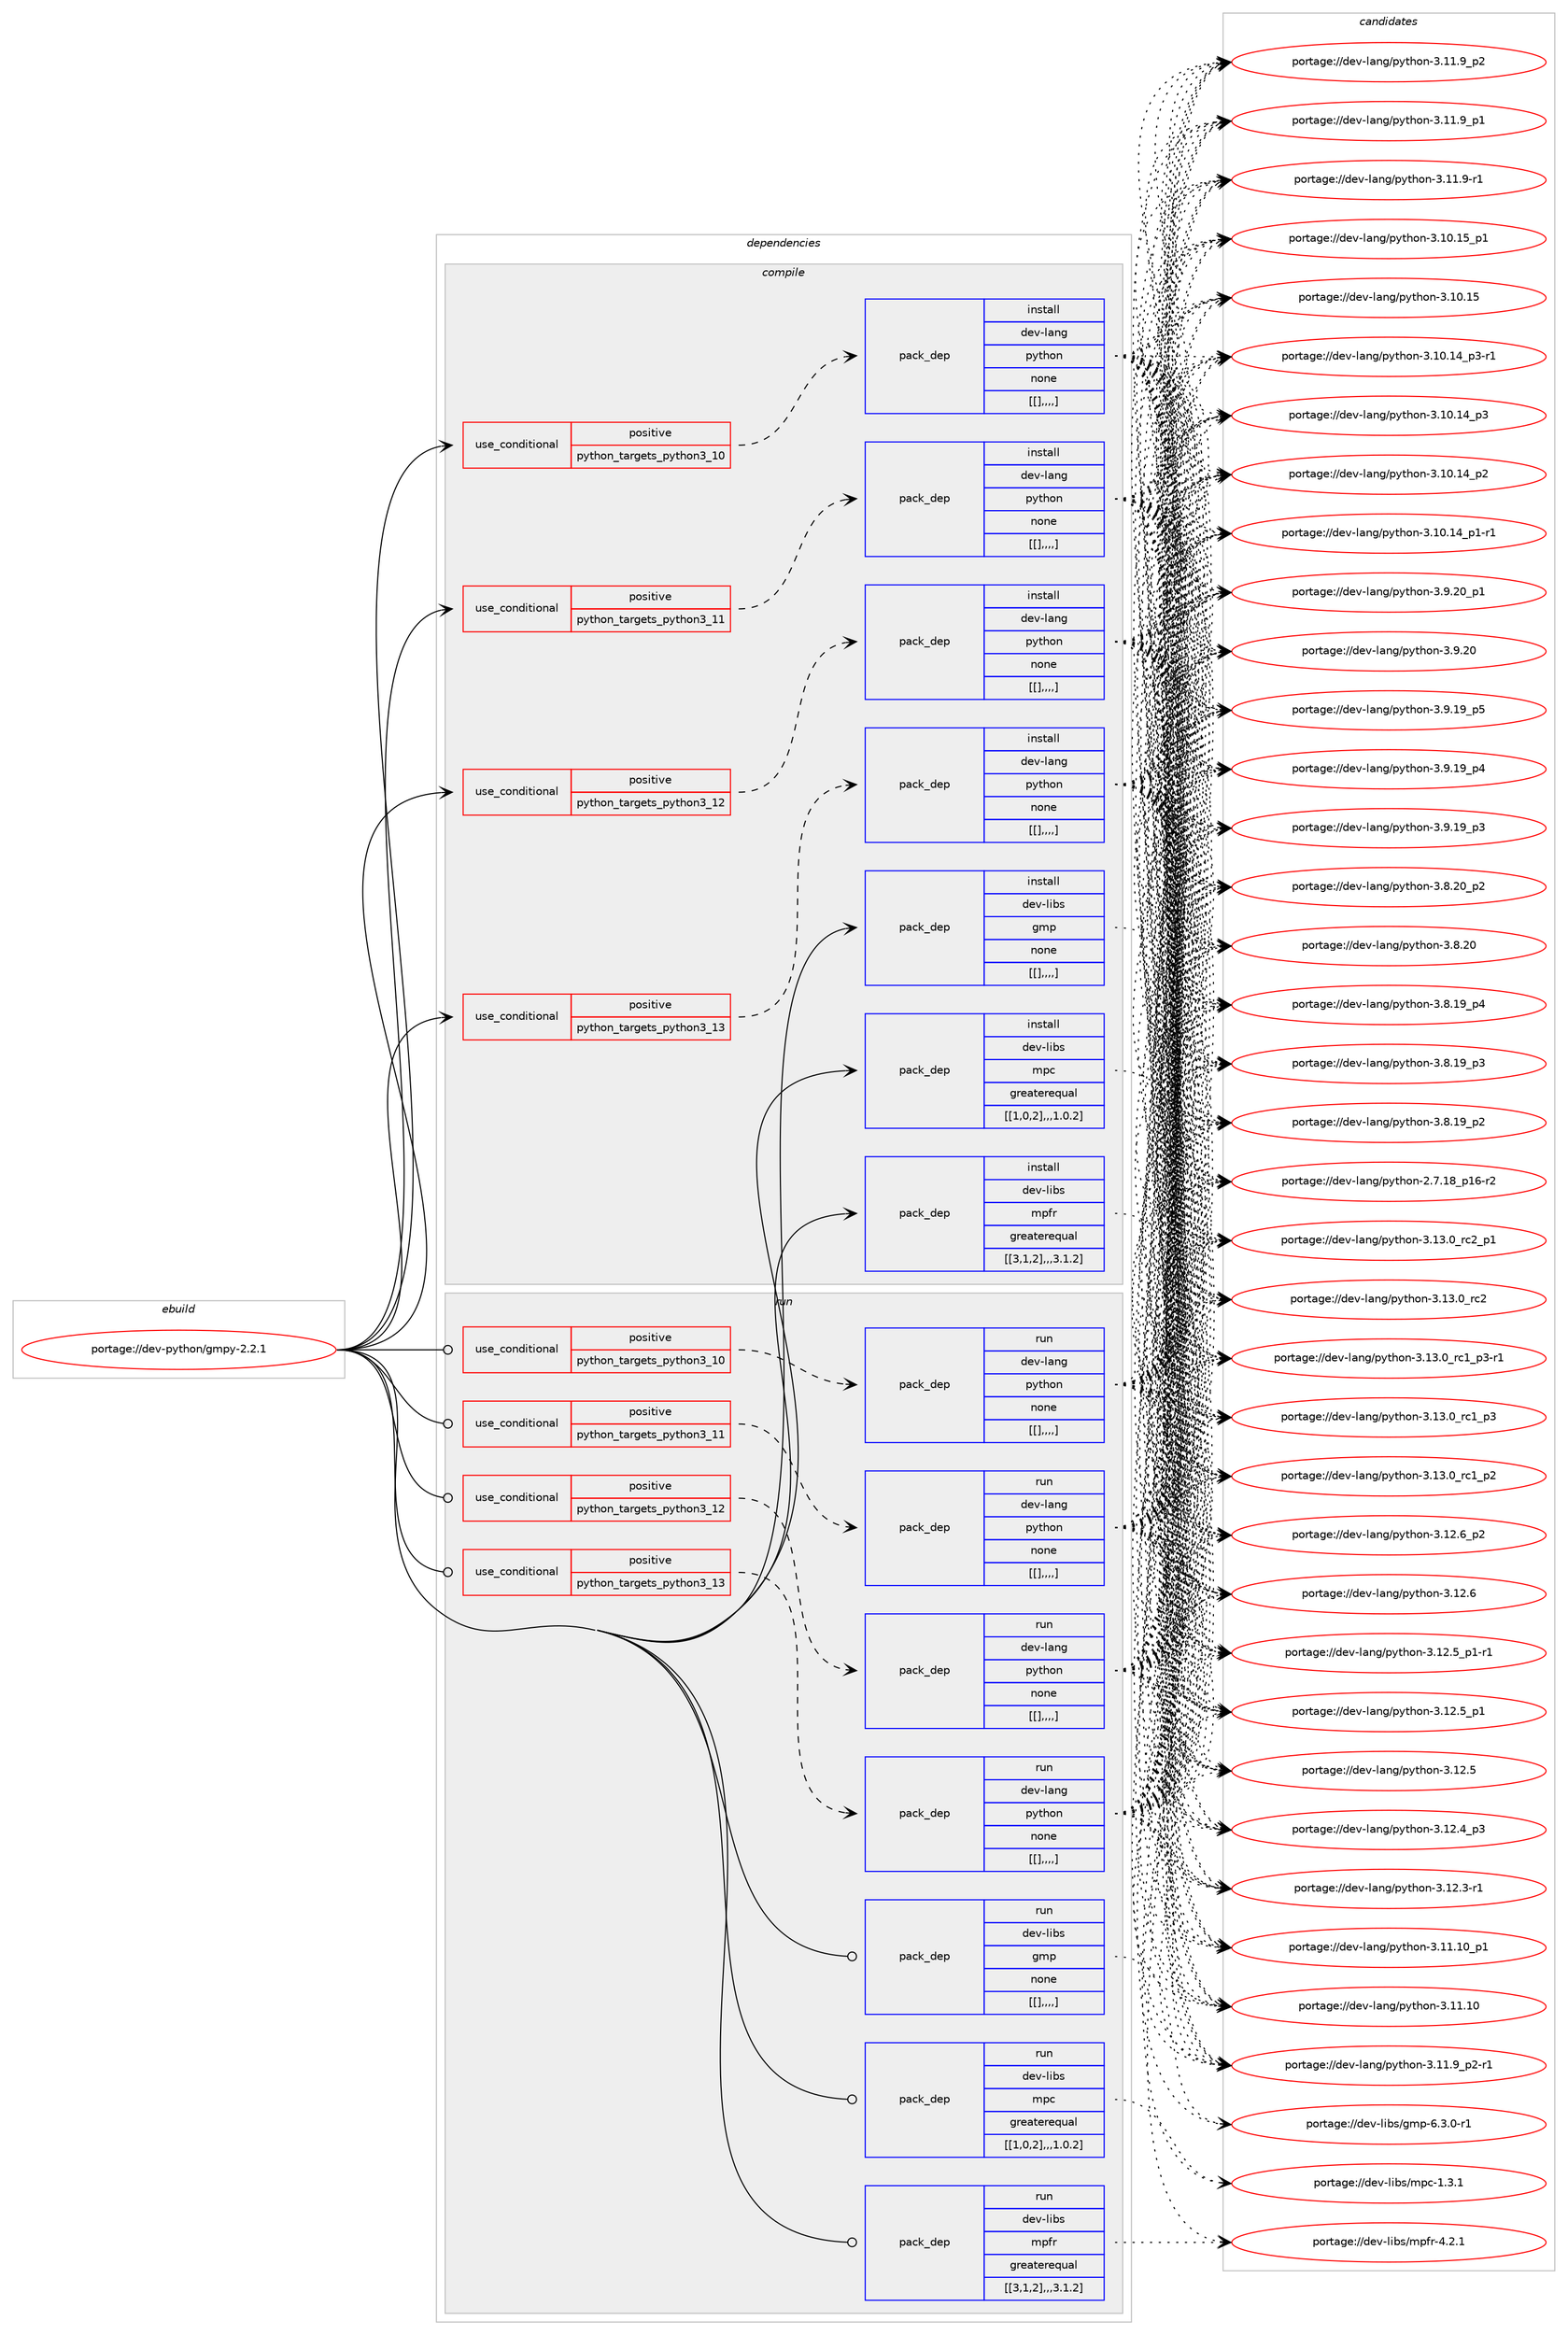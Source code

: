 digraph prolog {

# *************
# Graph options
# *************

newrank=true;
concentrate=true;
compound=true;
graph [rankdir=LR,fontname=Helvetica,fontsize=10,ranksep=1.5];#, ranksep=2.5, nodesep=0.2];
edge  [arrowhead=vee];
node  [fontname=Helvetica,fontsize=10];

# **********
# The ebuild
# **********

subgraph cluster_leftcol {
color=gray;
label=<<i>ebuild</i>>;
id [label="portage://dev-python/gmpy-2.2.1", color=red, width=4, href="../dev-python/gmpy-2.2.1.svg"];
}

# ****************
# The dependencies
# ****************

subgraph cluster_midcol {
color=gray;
label=<<i>dependencies</i>>;
subgraph cluster_compile {
fillcolor="#eeeeee";
style=filled;
label=<<i>compile</i>>;
subgraph cond34224 {
dependency148774 [label=<<TABLE BORDER="0" CELLBORDER="1" CELLSPACING="0" CELLPADDING="4"><TR><TD ROWSPAN="3" CELLPADDING="10">use_conditional</TD></TR><TR><TD>positive</TD></TR><TR><TD>python_targets_python3_10</TD></TR></TABLE>>, shape=none, color=red];
subgraph pack113336 {
dependency148775 [label=<<TABLE BORDER="0" CELLBORDER="1" CELLSPACING="0" CELLPADDING="4" WIDTH="220"><TR><TD ROWSPAN="6" CELLPADDING="30">pack_dep</TD></TR><TR><TD WIDTH="110">install</TD></TR><TR><TD>dev-lang</TD></TR><TR><TD>python</TD></TR><TR><TD>none</TD></TR><TR><TD>[[],,,,]</TD></TR></TABLE>>, shape=none, color=blue];
}
dependency148774:e -> dependency148775:w [weight=20,style="dashed",arrowhead="vee"];
}
id:e -> dependency148774:w [weight=20,style="solid",arrowhead="vee"];
subgraph cond34225 {
dependency148776 [label=<<TABLE BORDER="0" CELLBORDER="1" CELLSPACING="0" CELLPADDING="4"><TR><TD ROWSPAN="3" CELLPADDING="10">use_conditional</TD></TR><TR><TD>positive</TD></TR><TR><TD>python_targets_python3_11</TD></TR></TABLE>>, shape=none, color=red];
subgraph pack113337 {
dependency148777 [label=<<TABLE BORDER="0" CELLBORDER="1" CELLSPACING="0" CELLPADDING="4" WIDTH="220"><TR><TD ROWSPAN="6" CELLPADDING="30">pack_dep</TD></TR><TR><TD WIDTH="110">install</TD></TR><TR><TD>dev-lang</TD></TR><TR><TD>python</TD></TR><TR><TD>none</TD></TR><TR><TD>[[],,,,]</TD></TR></TABLE>>, shape=none, color=blue];
}
dependency148776:e -> dependency148777:w [weight=20,style="dashed",arrowhead="vee"];
}
id:e -> dependency148776:w [weight=20,style="solid",arrowhead="vee"];
subgraph cond34226 {
dependency148778 [label=<<TABLE BORDER="0" CELLBORDER="1" CELLSPACING="0" CELLPADDING="4"><TR><TD ROWSPAN="3" CELLPADDING="10">use_conditional</TD></TR><TR><TD>positive</TD></TR><TR><TD>python_targets_python3_12</TD></TR></TABLE>>, shape=none, color=red];
subgraph pack113338 {
dependency148779 [label=<<TABLE BORDER="0" CELLBORDER="1" CELLSPACING="0" CELLPADDING="4" WIDTH="220"><TR><TD ROWSPAN="6" CELLPADDING="30">pack_dep</TD></TR><TR><TD WIDTH="110">install</TD></TR><TR><TD>dev-lang</TD></TR><TR><TD>python</TD></TR><TR><TD>none</TD></TR><TR><TD>[[],,,,]</TD></TR></TABLE>>, shape=none, color=blue];
}
dependency148778:e -> dependency148779:w [weight=20,style="dashed",arrowhead="vee"];
}
id:e -> dependency148778:w [weight=20,style="solid",arrowhead="vee"];
subgraph cond34227 {
dependency148780 [label=<<TABLE BORDER="0" CELLBORDER="1" CELLSPACING="0" CELLPADDING="4"><TR><TD ROWSPAN="3" CELLPADDING="10">use_conditional</TD></TR><TR><TD>positive</TD></TR><TR><TD>python_targets_python3_13</TD></TR></TABLE>>, shape=none, color=red];
subgraph pack113339 {
dependency148781 [label=<<TABLE BORDER="0" CELLBORDER="1" CELLSPACING="0" CELLPADDING="4" WIDTH="220"><TR><TD ROWSPAN="6" CELLPADDING="30">pack_dep</TD></TR><TR><TD WIDTH="110">install</TD></TR><TR><TD>dev-lang</TD></TR><TR><TD>python</TD></TR><TR><TD>none</TD></TR><TR><TD>[[],,,,]</TD></TR></TABLE>>, shape=none, color=blue];
}
dependency148780:e -> dependency148781:w [weight=20,style="dashed",arrowhead="vee"];
}
id:e -> dependency148780:w [weight=20,style="solid",arrowhead="vee"];
subgraph pack113340 {
dependency148782 [label=<<TABLE BORDER="0" CELLBORDER="1" CELLSPACING="0" CELLPADDING="4" WIDTH="220"><TR><TD ROWSPAN="6" CELLPADDING="30">pack_dep</TD></TR><TR><TD WIDTH="110">install</TD></TR><TR><TD>dev-libs</TD></TR><TR><TD>gmp</TD></TR><TR><TD>none</TD></TR><TR><TD>[[],,,,]</TD></TR></TABLE>>, shape=none, color=blue];
}
id:e -> dependency148782:w [weight=20,style="solid",arrowhead="vee"];
subgraph pack113341 {
dependency148783 [label=<<TABLE BORDER="0" CELLBORDER="1" CELLSPACING="0" CELLPADDING="4" WIDTH="220"><TR><TD ROWSPAN="6" CELLPADDING="30">pack_dep</TD></TR><TR><TD WIDTH="110">install</TD></TR><TR><TD>dev-libs</TD></TR><TR><TD>mpc</TD></TR><TR><TD>greaterequal</TD></TR><TR><TD>[[1,0,2],,,1.0.2]</TD></TR></TABLE>>, shape=none, color=blue];
}
id:e -> dependency148783:w [weight=20,style="solid",arrowhead="vee"];
subgraph pack113342 {
dependency148784 [label=<<TABLE BORDER="0" CELLBORDER="1" CELLSPACING="0" CELLPADDING="4" WIDTH="220"><TR><TD ROWSPAN="6" CELLPADDING="30">pack_dep</TD></TR><TR><TD WIDTH="110">install</TD></TR><TR><TD>dev-libs</TD></TR><TR><TD>mpfr</TD></TR><TR><TD>greaterequal</TD></TR><TR><TD>[[3,1,2],,,3.1.2]</TD></TR></TABLE>>, shape=none, color=blue];
}
id:e -> dependency148784:w [weight=20,style="solid",arrowhead="vee"];
}
subgraph cluster_compileandrun {
fillcolor="#eeeeee";
style=filled;
label=<<i>compile and run</i>>;
}
subgraph cluster_run {
fillcolor="#eeeeee";
style=filled;
label=<<i>run</i>>;
subgraph cond34228 {
dependency148785 [label=<<TABLE BORDER="0" CELLBORDER="1" CELLSPACING="0" CELLPADDING="4"><TR><TD ROWSPAN="3" CELLPADDING="10">use_conditional</TD></TR><TR><TD>positive</TD></TR><TR><TD>python_targets_python3_10</TD></TR></TABLE>>, shape=none, color=red];
subgraph pack113343 {
dependency148786 [label=<<TABLE BORDER="0" CELLBORDER="1" CELLSPACING="0" CELLPADDING="4" WIDTH="220"><TR><TD ROWSPAN="6" CELLPADDING="30">pack_dep</TD></TR><TR><TD WIDTH="110">run</TD></TR><TR><TD>dev-lang</TD></TR><TR><TD>python</TD></TR><TR><TD>none</TD></TR><TR><TD>[[],,,,]</TD></TR></TABLE>>, shape=none, color=blue];
}
dependency148785:e -> dependency148786:w [weight=20,style="dashed",arrowhead="vee"];
}
id:e -> dependency148785:w [weight=20,style="solid",arrowhead="odot"];
subgraph cond34229 {
dependency148787 [label=<<TABLE BORDER="0" CELLBORDER="1" CELLSPACING="0" CELLPADDING="4"><TR><TD ROWSPAN="3" CELLPADDING="10">use_conditional</TD></TR><TR><TD>positive</TD></TR><TR><TD>python_targets_python3_11</TD></TR></TABLE>>, shape=none, color=red];
subgraph pack113344 {
dependency148788 [label=<<TABLE BORDER="0" CELLBORDER="1" CELLSPACING="0" CELLPADDING="4" WIDTH="220"><TR><TD ROWSPAN="6" CELLPADDING="30">pack_dep</TD></TR><TR><TD WIDTH="110">run</TD></TR><TR><TD>dev-lang</TD></TR><TR><TD>python</TD></TR><TR><TD>none</TD></TR><TR><TD>[[],,,,]</TD></TR></TABLE>>, shape=none, color=blue];
}
dependency148787:e -> dependency148788:w [weight=20,style="dashed",arrowhead="vee"];
}
id:e -> dependency148787:w [weight=20,style="solid",arrowhead="odot"];
subgraph cond34230 {
dependency148789 [label=<<TABLE BORDER="0" CELLBORDER="1" CELLSPACING="0" CELLPADDING="4"><TR><TD ROWSPAN="3" CELLPADDING="10">use_conditional</TD></TR><TR><TD>positive</TD></TR><TR><TD>python_targets_python3_12</TD></TR></TABLE>>, shape=none, color=red];
subgraph pack113345 {
dependency148790 [label=<<TABLE BORDER="0" CELLBORDER="1" CELLSPACING="0" CELLPADDING="4" WIDTH="220"><TR><TD ROWSPAN="6" CELLPADDING="30">pack_dep</TD></TR><TR><TD WIDTH="110">run</TD></TR><TR><TD>dev-lang</TD></TR><TR><TD>python</TD></TR><TR><TD>none</TD></TR><TR><TD>[[],,,,]</TD></TR></TABLE>>, shape=none, color=blue];
}
dependency148789:e -> dependency148790:w [weight=20,style="dashed",arrowhead="vee"];
}
id:e -> dependency148789:w [weight=20,style="solid",arrowhead="odot"];
subgraph cond34231 {
dependency148791 [label=<<TABLE BORDER="0" CELLBORDER="1" CELLSPACING="0" CELLPADDING="4"><TR><TD ROWSPAN="3" CELLPADDING="10">use_conditional</TD></TR><TR><TD>positive</TD></TR><TR><TD>python_targets_python3_13</TD></TR></TABLE>>, shape=none, color=red];
subgraph pack113346 {
dependency148792 [label=<<TABLE BORDER="0" CELLBORDER="1" CELLSPACING="0" CELLPADDING="4" WIDTH="220"><TR><TD ROWSPAN="6" CELLPADDING="30">pack_dep</TD></TR><TR><TD WIDTH="110">run</TD></TR><TR><TD>dev-lang</TD></TR><TR><TD>python</TD></TR><TR><TD>none</TD></TR><TR><TD>[[],,,,]</TD></TR></TABLE>>, shape=none, color=blue];
}
dependency148791:e -> dependency148792:w [weight=20,style="dashed",arrowhead="vee"];
}
id:e -> dependency148791:w [weight=20,style="solid",arrowhead="odot"];
subgraph pack113347 {
dependency148793 [label=<<TABLE BORDER="0" CELLBORDER="1" CELLSPACING="0" CELLPADDING="4" WIDTH="220"><TR><TD ROWSPAN="6" CELLPADDING="30">pack_dep</TD></TR><TR><TD WIDTH="110">run</TD></TR><TR><TD>dev-libs</TD></TR><TR><TD>gmp</TD></TR><TR><TD>none</TD></TR><TR><TD>[[],,,,]</TD></TR></TABLE>>, shape=none, color=blue];
}
id:e -> dependency148793:w [weight=20,style="solid",arrowhead="odot"];
subgraph pack113348 {
dependency148794 [label=<<TABLE BORDER="0" CELLBORDER="1" CELLSPACING="0" CELLPADDING="4" WIDTH="220"><TR><TD ROWSPAN="6" CELLPADDING="30">pack_dep</TD></TR><TR><TD WIDTH="110">run</TD></TR><TR><TD>dev-libs</TD></TR><TR><TD>mpc</TD></TR><TR><TD>greaterequal</TD></TR><TR><TD>[[1,0,2],,,1.0.2]</TD></TR></TABLE>>, shape=none, color=blue];
}
id:e -> dependency148794:w [weight=20,style="solid",arrowhead="odot"];
subgraph pack113349 {
dependency148795 [label=<<TABLE BORDER="0" CELLBORDER="1" CELLSPACING="0" CELLPADDING="4" WIDTH="220"><TR><TD ROWSPAN="6" CELLPADDING="30">pack_dep</TD></TR><TR><TD WIDTH="110">run</TD></TR><TR><TD>dev-libs</TD></TR><TR><TD>mpfr</TD></TR><TR><TD>greaterequal</TD></TR><TR><TD>[[3,1,2],,,3.1.2]</TD></TR></TABLE>>, shape=none, color=blue];
}
id:e -> dependency148795:w [weight=20,style="solid",arrowhead="odot"];
}
}

# **************
# The candidates
# **************

subgraph cluster_choices {
rank=same;
color=gray;
label=<<i>candidates</i>>;

subgraph choice113336 {
color=black;
nodesep=1;
choice100101118451089711010347112121116104111110455146495146489511499509511249 [label="portage://dev-lang/python-3.13.0_rc2_p1", color=red, width=4,href="../dev-lang/python-3.13.0_rc2_p1.svg"];
choice10010111845108971101034711212111610411111045514649514648951149950 [label="portage://dev-lang/python-3.13.0_rc2", color=red, width=4,href="../dev-lang/python-3.13.0_rc2.svg"];
choice1001011184510897110103471121211161041111104551464951464895114994995112514511449 [label="portage://dev-lang/python-3.13.0_rc1_p3-r1", color=red, width=4,href="../dev-lang/python-3.13.0_rc1_p3-r1.svg"];
choice100101118451089711010347112121116104111110455146495146489511499499511251 [label="portage://dev-lang/python-3.13.0_rc1_p3", color=red, width=4,href="../dev-lang/python-3.13.0_rc1_p3.svg"];
choice100101118451089711010347112121116104111110455146495146489511499499511250 [label="portage://dev-lang/python-3.13.0_rc1_p2", color=red, width=4,href="../dev-lang/python-3.13.0_rc1_p2.svg"];
choice100101118451089711010347112121116104111110455146495046549511250 [label="portage://dev-lang/python-3.12.6_p2", color=red, width=4,href="../dev-lang/python-3.12.6_p2.svg"];
choice10010111845108971101034711212111610411111045514649504654 [label="portage://dev-lang/python-3.12.6", color=red, width=4,href="../dev-lang/python-3.12.6.svg"];
choice1001011184510897110103471121211161041111104551464950465395112494511449 [label="portage://dev-lang/python-3.12.5_p1-r1", color=red, width=4,href="../dev-lang/python-3.12.5_p1-r1.svg"];
choice100101118451089711010347112121116104111110455146495046539511249 [label="portage://dev-lang/python-3.12.5_p1", color=red, width=4,href="../dev-lang/python-3.12.5_p1.svg"];
choice10010111845108971101034711212111610411111045514649504653 [label="portage://dev-lang/python-3.12.5", color=red, width=4,href="../dev-lang/python-3.12.5.svg"];
choice100101118451089711010347112121116104111110455146495046529511251 [label="portage://dev-lang/python-3.12.4_p3", color=red, width=4,href="../dev-lang/python-3.12.4_p3.svg"];
choice100101118451089711010347112121116104111110455146495046514511449 [label="portage://dev-lang/python-3.12.3-r1", color=red, width=4,href="../dev-lang/python-3.12.3-r1.svg"];
choice10010111845108971101034711212111610411111045514649494649489511249 [label="portage://dev-lang/python-3.11.10_p1", color=red, width=4,href="../dev-lang/python-3.11.10_p1.svg"];
choice1001011184510897110103471121211161041111104551464949464948 [label="portage://dev-lang/python-3.11.10", color=red, width=4,href="../dev-lang/python-3.11.10.svg"];
choice1001011184510897110103471121211161041111104551464949465795112504511449 [label="portage://dev-lang/python-3.11.9_p2-r1", color=red, width=4,href="../dev-lang/python-3.11.9_p2-r1.svg"];
choice100101118451089711010347112121116104111110455146494946579511250 [label="portage://dev-lang/python-3.11.9_p2", color=red, width=4,href="../dev-lang/python-3.11.9_p2.svg"];
choice100101118451089711010347112121116104111110455146494946579511249 [label="portage://dev-lang/python-3.11.9_p1", color=red, width=4,href="../dev-lang/python-3.11.9_p1.svg"];
choice100101118451089711010347112121116104111110455146494946574511449 [label="portage://dev-lang/python-3.11.9-r1", color=red, width=4,href="../dev-lang/python-3.11.9-r1.svg"];
choice10010111845108971101034711212111610411111045514649484649539511249 [label="portage://dev-lang/python-3.10.15_p1", color=red, width=4,href="../dev-lang/python-3.10.15_p1.svg"];
choice1001011184510897110103471121211161041111104551464948464953 [label="portage://dev-lang/python-3.10.15", color=red, width=4,href="../dev-lang/python-3.10.15.svg"];
choice100101118451089711010347112121116104111110455146494846495295112514511449 [label="portage://dev-lang/python-3.10.14_p3-r1", color=red, width=4,href="../dev-lang/python-3.10.14_p3-r1.svg"];
choice10010111845108971101034711212111610411111045514649484649529511251 [label="portage://dev-lang/python-3.10.14_p3", color=red, width=4,href="../dev-lang/python-3.10.14_p3.svg"];
choice10010111845108971101034711212111610411111045514649484649529511250 [label="portage://dev-lang/python-3.10.14_p2", color=red, width=4,href="../dev-lang/python-3.10.14_p2.svg"];
choice100101118451089711010347112121116104111110455146494846495295112494511449 [label="portage://dev-lang/python-3.10.14_p1-r1", color=red, width=4,href="../dev-lang/python-3.10.14_p1-r1.svg"];
choice100101118451089711010347112121116104111110455146574650489511249 [label="portage://dev-lang/python-3.9.20_p1", color=red, width=4,href="../dev-lang/python-3.9.20_p1.svg"];
choice10010111845108971101034711212111610411111045514657465048 [label="portage://dev-lang/python-3.9.20", color=red, width=4,href="../dev-lang/python-3.9.20.svg"];
choice100101118451089711010347112121116104111110455146574649579511253 [label="portage://dev-lang/python-3.9.19_p5", color=red, width=4,href="../dev-lang/python-3.9.19_p5.svg"];
choice100101118451089711010347112121116104111110455146574649579511252 [label="portage://dev-lang/python-3.9.19_p4", color=red, width=4,href="../dev-lang/python-3.9.19_p4.svg"];
choice100101118451089711010347112121116104111110455146574649579511251 [label="portage://dev-lang/python-3.9.19_p3", color=red, width=4,href="../dev-lang/python-3.9.19_p3.svg"];
choice100101118451089711010347112121116104111110455146564650489511250 [label="portage://dev-lang/python-3.8.20_p2", color=red, width=4,href="../dev-lang/python-3.8.20_p2.svg"];
choice10010111845108971101034711212111610411111045514656465048 [label="portage://dev-lang/python-3.8.20", color=red, width=4,href="../dev-lang/python-3.8.20.svg"];
choice100101118451089711010347112121116104111110455146564649579511252 [label="portage://dev-lang/python-3.8.19_p4", color=red, width=4,href="../dev-lang/python-3.8.19_p4.svg"];
choice100101118451089711010347112121116104111110455146564649579511251 [label="portage://dev-lang/python-3.8.19_p3", color=red, width=4,href="../dev-lang/python-3.8.19_p3.svg"];
choice100101118451089711010347112121116104111110455146564649579511250 [label="portage://dev-lang/python-3.8.19_p2", color=red, width=4,href="../dev-lang/python-3.8.19_p2.svg"];
choice100101118451089711010347112121116104111110455046554649569511249544511450 [label="portage://dev-lang/python-2.7.18_p16-r2", color=red, width=4,href="../dev-lang/python-2.7.18_p16-r2.svg"];
dependency148775:e -> choice100101118451089711010347112121116104111110455146495146489511499509511249:w [style=dotted,weight="100"];
dependency148775:e -> choice10010111845108971101034711212111610411111045514649514648951149950:w [style=dotted,weight="100"];
dependency148775:e -> choice1001011184510897110103471121211161041111104551464951464895114994995112514511449:w [style=dotted,weight="100"];
dependency148775:e -> choice100101118451089711010347112121116104111110455146495146489511499499511251:w [style=dotted,weight="100"];
dependency148775:e -> choice100101118451089711010347112121116104111110455146495146489511499499511250:w [style=dotted,weight="100"];
dependency148775:e -> choice100101118451089711010347112121116104111110455146495046549511250:w [style=dotted,weight="100"];
dependency148775:e -> choice10010111845108971101034711212111610411111045514649504654:w [style=dotted,weight="100"];
dependency148775:e -> choice1001011184510897110103471121211161041111104551464950465395112494511449:w [style=dotted,weight="100"];
dependency148775:e -> choice100101118451089711010347112121116104111110455146495046539511249:w [style=dotted,weight="100"];
dependency148775:e -> choice10010111845108971101034711212111610411111045514649504653:w [style=dotted,weight="100"];
dependency148775:e -> choice100101118451089711010347112121116104111110455146495046529511251:w [style=dotted,weight="100"];
dependency148775:e -> choice100101118451089711010347112121116104111110455146495046514511449:w [style=dotted,weight="100"];
dependency148775:e -> choice10010111845108971101034711212111610411111045514649494649489511249:w [style=dotted,weight="100"];
dependency148775:e -> choice1001011184510897110103471121211161041111104551464949464948:w [style=dotted,weight="100"];
dependency148775:e -> choice1001011184510897110103471121211161041111104551464949465795112504511449:w [style=dotted,weight="100"];
dependency148775:e -> choice100101118451089711010347112121116104111110455146494946579511250:w [style=dotted,weight="100"];
dependency148775:e -> choice100101118451089711010347112121116104111110455146494946579511249:w [style=dotted,weight="100"];
dependency148775:e -> choice100101118451089711010347112121116104111110455146494946574511449:w [style=dotted,weight="100"];
dependency148775:e -> choice10010111845108971101034711212111610411111045514649484649539511249:w [style=dotted,weight="100"];
dependency148775:e -> choice1001011184510897110103471121211161041111104551464948464953:w [style=dotted,weight="100"];
dependency148775:e -> choice100101118451089711010347112121116104111110455146494846495295112514511449:w [style=dotted,weight="100"];
dependency148775:e -> choice10010111845108971101034711212111610411111045514649484649529511251:w [style=dotted,weight="100"];
dependency148775:e -> choice10010111845108971101034711212111610411111045514649484649529511250:w [style=dotted,weight="100"];
dependency148775:e -> choice100101118451089711010347112121116104111110455146494846495295112494511449:w [style=dotted,weight="100"];
dependency148775:e -> choice100101118451089711010347112121116104111110455146574650489511249:w [style=dotted,weight="100"];
dependency148775:e -> choice10010111845108971101034711212111610411111045514657465048:w [style=dotted,weight="100"];
dependency148775:e -> choice100101118451089711010347112121116104111110455146574649579511253:w [style=dotted,weight="100"];
dependency148775:e -> choice100101118451089711010347112121116104111110455146574649579511252:w [style=dotted,weight="100"];
dependency148775:e -> choice100101118451089711010347112121116104111110455146574649579511251:w [style=dotted,weight="100"];
dependency148775:e -> choice100101118451089711010347112121116104111110455146564650489511250:w [style=dotted,weight="100"];
dependency148775:e -> choice10010111845108971101034711212111610411111045514656465048:w [style=dotted,weight="100"];
dependency148775:e -> choice100101118451089711010347112121116104111110455146564649579511252:w [style=dotted,weight="100"];
dependency148775:e -> choice100101118451089711010347112121116104111110455146564649579511251:w [style=dotted,weight="100"];
dependency148775:e -> choice100101118451089711010347112121116104111110455146564649579511250:w [style=dotted,weight="100"];
dependency148775:e -> choice100101118451089711010347112121116104111110455046554649569511249544511450:w [style=dotted,weight="100"];
}
subgraph choice113337 {
color=black;
nodesep=1;
choice100101118451089711010347112121116104111110455146495146489511499509511249 [label="portage://dev-lang/python-3.13.0_rc2_p1", color=red, width=4,href="../dev-lang/python-3.13.0_rc2_p1.svg"];
choice10010111845108971101034711212111610411111045514649514648951149950 [label="portage://dev-lang/python-3.13.0_rc2", color=red, width=4,href="../dev-lang/python-3.13.0_rc2.svg"];
choice1001011184510897110103471121211161041111104551464951464895114994995112514511449 [label="portage://dev-lang/python-3.13.0_rc1_p3-r1", color=red, width=4,href="../dev-lang/python-3.13.0_rc1_p3-r1.svg"];
choice100101118451089711010347112121116104111110455146495146489511499499511251 [label="portage://dev-lang/python-3.13.0_rc1_p3", color=red, width=4,href="../dev-lang/python-3.13.0_rc1_p3.svg"];
choice100101118451089711010347112121116104111110455146495146489511499499511250 [label="portage://dev-lang/python-3.13.0_rc1_p2", color=red, width=4,href="../dev-lang/python-3.13.0_rc1_p2.svg"];
choice100101118451089711010347112121116104111110455146495046549511250 [label="portage://dev-lang/python-3.12.6_p2", color=red, width=4,href="../dev-lang/python-3.12.6_p2.svg"];
choice10010111845108971101034711212111610411111045514649504654 [label="portage://dev-lang/python-3.12.6", color=red, width=4,href="../dev-lang/python-3.12.6.svg"];
choice1001011184510897110103471121211161041111104551464950465395112494511449 [label="portage://dev-lang/python-3.12.5_p1-r1", color=red, width=4,href="../dev-lang/python-3.12.5_p1-r1.svg"];
choice100101118451089711010347112121116104111110455146495046539511249 [label="portage://dev-lang/python-3.12.5_p1", color=red, width=4,href="../dev-lang/python-3.12.5_p1.svg"];
choice10010111845108971101034711212111610411111045514649504653 [label="portage://dev-lang/python-3.12.5", color=red, width=4,href="../dev-lang/python-3.12.5.svg"];
choice100101118451089711010347112121116104111110455146495046529511251 [label="portage://dev-lang/python-3.12.4_p3", color=red, width=4,href="../dev-lang/python-3.12.4_p3.svg"];
choice100101118451089711010347112121116104111110455146495046514511449 [label="portage://dev-lang/python-3.12.3-r1", color=red, width=4,href="../dev-lang/python-3.12.3-r1.svg"];
choice10010111845108971101034711212111610411111045514649494649489511249 [label="portage://dev-lang/python-3.11.10_p1", color=red, width=4,href="../dev-lang/python-3.11.10_p1.svg"];
choice1001011184510897110103471121211161041111104551464949464948 [label="portage://dev-lang/python-3.11.10", color=red, width=4,href="../dev-lang/python-3.11.10.svg"];
choice1001011184510897110103471121211161041111104551464949465795112504511449 [label="portage://dev-lang/python-3.11.9_p2-r1", color=red, width=4,href="../dev-lang/python-3.11.9_p2-r1.svg"];
choice100101118451089711010347112121116104111110455146494946579511250 [label="portage://dev-lang/python-3.11.9_p2", color=red, width=4,href="../dev-lang/python-3.11.9_p2.svg"];
choice100101118451089711010347112121116104111110455146494946579511249 [label="portage://dev-lang/python-3.11.9_p1", color=red, width=4,href="../dev-lang/python-3.11.9_p1.svg"];
choice100101118451089711010347112121116104111110455146494946574511449 [label="portage://dev-lang/python-3.11.9-r1", color=red, width=4,href="../dev-lang/python-3.11.9-r1.svg"];
choice10010111845108971101034711212111610411111045514649484649539511249 [label="portage://dev-lang/python-3.10.15_p1", color=red, width=4,href="../dev-lang/python-3.10.15_p1.svg"];
choice1001011184510897110103471121211161041111104551464948464953 [label="portage://dev-lang/python-3.10.15", color=red, width=4,href="../dev-lang/python-3.10.15.svg"];
choice100101118451089711010347112121116104111110455146494846495295112514511449 [label="portage://dev-lang/python-3.10.14_p3-r1", color=red, width=4,href="../dev-lang/python-3.10.14_p3-r1.svg"];
choice10010111845108971101034711212111610411111045514649484649529511251 [label="portage://dev-lang/python-3.10.14_p3", color=red, width=4,href="../dev-lang/python-3.10.14_p3.svg"];
choice10010111845108971101034711212111610411111045514649484649529511250 [label="portage://dev-lang/python-3.10.14_p2", color=red, width=4,href="../dev-lang/python-3.10.14_p2.svg"];
choice100101118451089711010347112121116104111110455146494846495295112494511449 [label="portage://dev-lang/python-3.10.14_p1-r1", color=red, width=4,href="../dev-lang/python-3.10.14_p1-r1.svg"];
choice100101118451089711010347112121116104111110455146574650489511249 [label="portage://dev-lang/python-3.9.20_p1", color=red, width=4,href="../dev-lang/python-3.9.20_p1.svg"];
choice10010111845108971101034711212111610411111045514657465048 [label="portage://dev-lang/python-3.9.20", color=red, width=4,href="../dev-lang/python-3.9.20.svg"];
choice100101118451089711010347112121116104111110455146574649579511253 [label="portage://dev-lang/python-3.9.19_p5", color=red, width=4,href="../dev-lang/python-3.9.19_p5.svg"];
choice100101118451089711010347112121116104111110455146574649579511252 [label="portage://dev-lang/python-3.9.19_p4", color=red, width=4,href="../dev-lang/python-3.9.19_p4.svg"];
choice100101118451089711010347112121116104111110455146574649579511251 [label="portage://dev-lang/python-3.9.19_p3", color=red, width=4,href="../dev-lang/python-3.9.19_p3.svg"];
choice100101118451089711010347112121116104111110455146564650489511250 [label="portage://dev-lang/python-3.8.20_p2", color=red, width=4,href="../dev-lang/python-3.8.20_p2.svg"];
choice10010111845108971101034711212111610411111045514656465048 [label="portage://dev-lang/python-3.8.20", color=red, width=4,href="../dev-lang/python-3.8.20.svg"];
choice100101118451089711010347112121116104111110455146564649579511252 [label="portage://dev-lang/python-3.8.19_p4", color=red, width=4,href="../dev-lang/python-3.8.19_p4.svg"];
choice100101118451089711010347112121116104111110455146564649579511251 [label="portage://dev-lang/python-3.8.19_p3", color=red, width=4,href="../dev-lang/python-3.8.19_p3.svg"];
choice100101118451089711010347112121116104111110455146564649579511250 [label="portage://dev-lang/python-3.8.19_p2", color=red, width=4,href="../dev-lang/python-3.8.19_p2.svg"];
choice100101118451089711010347112121116104111110455046554649569511249544511450 [label="portage://dev-lang/python-2.7.18_p16-r2", color=red, width=4,href="../dev-lang/python-2.7.18_p16-r2.svg"];
dependency148777:e -> choice100101118451089711010347112121116104111110455146495146489511499509511249:w [style=dotted,weight="100"];
dependency148777:e -> choice10010111845108971101034711212111610411111045514649514648951149950:w [style=dotted,weight="100"];
dependency148777:e -> choice1001011184510897110103471121211161041111104551464951464895114994995112514511449:w [style=dotted,weight="100"];
dependency148777:e -> choice100101118451089711010347112121116104111110455146495146489511499499511251:w [style=dotted,weight="100"];
dependency148777:e -> choice100101118451089711010347112121116104111110455146495146489511499499511250:w [style=dotted,weight="100"];
dependency148777:e -> choice100101118451089711010347112121116104111110455146495046549511250:w [style=dotted,weight="100"];
dependency148777:e -> choice10010111845108971101034711212111610411111045514649504654:w [style=dotted,weight="100"];
dependency148777:e -> choice1001011184510897110103471121211161041111104551464950465395112494511449:w [style=dotted,weight="100"];
dependency148777:e -> choice100101118451089711010347112121116104111110455146495046539511249:w [style=dotted,weight="100"];
dependency148777:e -> choice10010111845108971101034711212111610411111045514649504653:w [style=dotted,weight="100"];
dependency148777:e -> choice100101118451089711010347112121116104111110455146495046529511251:w [style=dotted,weight="100"];
dependency148777:e -> choice100101118451089711010347112121116104111110455146495046514511449:w [style=dotted,weight="100"];
dependency148777:e -> choice10010111845108971101034711212111610411111045514649494649489511249:w [style=dotted,weight="100"];
dependency148777:e -> choice1001011184510897110103471121211161041111104551464949464948:w [style=dotted,weight="100"];
dependency148777:e -> choice1001011184510897110103471121211161041111104551464949465795112504511449:w [style=dotted,weight="100"];
dependency148777:e -> choice100101118451089711010347112121116104111110455146494946579511250:w [style=dotted,weight="100"];
dependency148777:e -> choice100101118451089711010347112121116104111110455146494946579511249:w [style=dotted,weight="100"];
dependency148777:e -> choice100101118451089711010347112121116104111110455146494946574511449:w [style=dotted,weight="100"];
dependency148777:e -> choice10010111845108971101034711212111610411111045514649484649539511249:w [style=dotted,weight="100"];
dependency148777:e -> choice1001011184510897110103471121211161041111104551464948464953:w [style=dotted,weight="100"];
dependency148777:e -> choice100101118451089711010347112121116104111110455146494846495295112514511449:w [style=dotted,weight="100"];
dependency148777:e -> choice10010111845108971101034711212111610411111045514649484649529511251:w [style=dotted,weight="100"];
dependency148777:e -> choice10010111845108971101034711212111610411111045514649484649529511250:w [style=dotted,weight="100"];
dependency148777:e -> choice100101118451089711010347112121116104111110455146494846495295112494511449:w [style=dotted,weight="100"];
dependency148777:e -> choice100101118451089711010347112121116104111110455146574650489511249:w [style=dotted,weight="100"];
dependency148777:e -> choice10010111845108971101034711212111610411111045514657465048:w [style=dotted,weight="100"];
dependency148777:e -> choice100101118451089711010347112121116104111110455146574649579511253:w [style=dotted,weight="100"];
dependency148777:e -> choice100101118451089711010347112121116104111110455146574649579511252:w [style=dotted,weight="100"];
dependency148777:e -> choice100101118451089711010347112121116104111110455146574649579511251:w [style=dotted,weight="100"];
dependency148777:e -> choice100101118451089711010347112121116104111110455146564650489511250:w [style=dotted,weight="100"];
dependency148777:e -> choice10010111845108971101034711212111610411111045514656465048:w [style=dotted,weight="100"];
dependency148777:e -> choice100101118451089711010347112121116104111110455146564649579511252:w [style=dotted,weight="100"];
dependency148777:e -> choice100101118451089711010347112121116104111110455146564649579511251:w [style=dotted,weight="100"];
dependency148777:e -> choice100101118451089711010347112121116104111110455146564649579511250:w [style=dotted,weight="100"];
dependency148777:e -> choice100101118451089711010347112121116104111110455046554649569511249544511450:w [style=dotted,weight="100"];
}
subgraph choice113338 {
color=black;
nodesep=1;
choice100101118451089711010347112121116104111110455146495146489511499509511249 [label="portage://dev-lang/python-3.13.0_rc2_p1", color=red, width=4,href="../dev-lang/python-3.13.0_rc2_p1.svg"];
choice10010111845108971101034711212111610411111045514649514648951149950 [label="portage://dev-lang/python-3.13.0_rc2", color=red, width=4,href="../dev-lang/python-3.13.0_rc2.svg"];
choice1001011184510897110103471121211161041111104551464951464895114994995112514511449 [label="portage://dev-lang/python-3.13.0_rc1_p3-r1", color=red, width=4,href="../dev-lang/python-3.13.0_rc1_p3-r1.svg"];
choice100101118451089711010347112121116104111110455146495146489511499499511251 [label="portage://dev-lang/python-3.13.0_rc1_p3", color=red, width=4,href="../dev-lang/python-3.13.0_rc1_p3.svg"];
choice100101118451089711010347112121116104111110455146495146489511499499511250 [label="portage://dev-lang/python-3.13.0_rc1_p2", color=red, width=4,href="../dev-lang/python-3.13.0_rc1_p2.svg"];
choice100101118451089711010347112121116104111110455146495046549511250 [label="portage://dev-lang/python-3.12.6_p2", color=red, width=4,href="../dev-lang/python-3.12.6_p2.svg"];
choice10010111845108971101034711212111610411111045514649504654 [label="portage://dev-lang/python-3.12.6", color=red, width=4,href="../dev-lang/python-3.12.6.svg"];
choice1001011184510897110103471121211161041111104551464950465395112494511449 [label="portage://dev-lang/python-3.12.5_p1-r1", color=red, width=4,href="../dev-lang/python-3.12.5_p1-r1.svg"];
choice100101118451089711010347112121116104111110455146495046539511249 [label="portage://dev-lang/python-3.12.5_p1", color=red, width=4,href="../dev-lang/python-3.12.5_p1.svg"];
choice10010111845108971101034711212111610411111045514649504653 [label="portage://dev-lang/python-3.12.5", color=red, width=4,href="../dev-lang/python-3.12.5.svg"];
choice100101118451089711010347112121116104111110455146495046529511251 [label="portage://dev-lang/python-3.12.4_p3", color=red, width=4,href="../dev-lang/python-3.12.4_p3.svg"];
choice100101118451089711010347112121116104111110455146495046514511449 [label="portage://dev-lang/python-3.12.3-r1", color=red, width=4,href="../dev-lang/python-3.12.3-r1.svg"];
choice10010111845108971101034711212111610411111045514649494649489511249 [label="portage://dev-lang/python-3.11.10_p1", color=red, width=4,href="../dev-lang/python-3.11.10_p1.svg"];
choice1001011184510897110103471121211161041111104551464949464948 [label="portage://dev-lang/python-3.11.10", color=red, width=4,href="../dev-lang/python-3.11.10.svg"];
choice1001011184510897110103471121211161041111104551464949465795112504511449 [label="portage://dev-lang/python-3.11.9_p2-r1", color=red, width=4,href="../dev-lang/python-3.11.9_p2-r1.svg"];
choice100101118451089711010347112121116104111110455146494946579511250 [label="portage://dev-lang/python-3.11.9_p2", color=red, width=4,href="../dev-lang/python-3.11.9_p2.svg"];
choice100101118451089711010347112121116104111110455146494946579511249 [label="portage://dev-lang/python-3.11.9_p1", color=red, width=4,href="../dev-lang/python-3.11.9_p1.svg"];
choice100101118451089711010347112121116104111110455146494946574511449 [label="portage://dev-lang/python-3.11.9-r1", color=red, width=4,href="../dev-lang/python-3.11.9-r1.svg"];
choice10010111845108971101034711212111610411111045514649484649539511249 [label="portage://dev-lang/python-3.10.15_p1", color=red, width=4,href="../dev-lang/python-3.10.15_p1.svg"];
choice1001011184510897110103471121211161041111104551464948464953 [label="portage://dev-lang/python-3.10.15", color=red, width=4,href="../dev-lang/python-3.10.15.svg"];
choice100101118451089711010347112121116104111110455146494846495295112514511449 [label="portage://dev-lang/python-3.10.14_p3-r1", color=red, width=4,href="../dev-lang/python-3.10.14_p3-r1.svg"];
choice10010111845108971101034711212111610411111045514649484649529511251 [label="portage://dev-lang/python-3.10.14_p3", color=red, width=4,href="../dev-lang/python-3.10.14_p3.svg"];
choice10010111845108971101034711212111610411111045514649484649529511250 [label="portage://dev-lang/python-3.10.14_p2", color=red, width=4,href="../dev-lang/python-3.10.14_p2.svg"];
choice100101118451089711010347112121116104111110455146494846495295112494511449 [label="portage://dev-lang/python-3.10.14_p1-r1", color=red, width=4,href="../dev-lang/python-3.10.14_p1-r1.svg"];
choice100101118451089711010347112121116104111110455146574650489511249 [label="portage://dev-lang/python-3.9.20_p1", color=red, width=4,href="../dev-lang/python-3.9.20_p1.svg"];
choice10010111845108971101034711212111610411111045514657465048 [label="portage://dev-lang/python-3.9.20", color=red, width=4,href="../dev-lang/python-3.9.20.svg"];
choice100101118451089711010347112121116104111110455146574649579511253 [label="portage://dev-lang/python-3.9.19_p5", color=red, width=4,href="../dev-lang/python-3.9.19_p5.svg"];
choice100101118451089711010347112121116104111110455146574649579511252 [label="portage://dev-lang/python-3.9.19_p4", color=red, width=4,href="../dev-lang/python-3.9.19_p4.svg"];
choice100101118451089711010347112121116104111110455146574649579511251 [label="portage://dev-lang/python-3.9.19_p3", color=red, width=4,href="../dev-lang/python-3.9.19_p3.svg"];
choice100101118451089711010347112121116104111110455146564650489511250 [label="portage://dev-lang/python-3.8.20_p2", color=red, width=4,href="../dev-lang/python-3.8.20_p2.svg"];
choice10010111845108971101034711212111610411111045514656465048 [label="portage://dev-lang/python-3.8.20", color=red, width=4,href="../dev-lang/python-3.8.20.svg"];
choice100101118451089711010347112121116104111110455146564649579511252 [label="portage://dev-lang/python-3.8.19_p4", color=red, width=4,href="../dev-lang/python-3.8.19_p4.svg"];
choice100101118451089711010347112121116104111110455146564649579511251 [label="portage://dev-lang/python-3.8.19_p3", color=red, width=4,href="../dev-lang/python-3.8.19_p3.svg"];
choice100101118451089711010347112121116104111110455146564649579511250 [label="portage://dev-lang/python-3.8.19_p2", color=red, width=4,href="../dev-lang/python-3.8.19_p2.svg"];
choice100101118451089711010347112121116104111110455046554649569511249544511450 [label="portage://dev-lang/python-2.7.18_p16-r2", color=red, width=4,href="../dev-lang/python-2.7.18_p16-r2.svg"];
dependency148779:e -> choice100101118451089711010347112121116104111110455146495146489511499509511249:w [style=dotted,weight="100"];
dependency148779:e -> choice10010111845108971101034711212111610411111045514649514648951149950:w [style=dotted,weight="100"];
dependency148779:e -> choice1001011184510897110103471121211161041111104551464951464895114994995112514511449:w [style=dotted,weight="100"];
dependency148779:e -> choice100101118451089711010347112121116104111110455146495146489511499499511251:w [style=dotted,weight="100"];
dependency148779:e -> choice100101118451089711010347112121116104111110455146495146489511499499511250:w [style=dotted,weight="100"];
dependency148779:e -> choice100101118451089711010347112121116104111110455146495046549511250:w [style=dotted,weight="100"];
dependency148779:e -> choice10010111845108971101034711212111610411111045514649504654:w [style=dotted,weight="100"];
dependency148779:e -> choice1001011184510897110103471121211161041111104551464950465395112494511449:w [style=dotted,weight="100"];
dependency148779:e -> choice100101118451089711010347112121116104111110455146495046539511249:w [style=dotted,weight="100"];
dependency148779:e -> choice10010111845108971101034711212111610411111045514649504653:w [style=dotted,weight="100"];
dependency148779:e -> choice100101118451089711010347112121116104111110455146495046529511251:w [style=dotted,weight="100"];
dependency148779:e -> choice100101118451089711010347112121116104111110455146495046514511449:w [style=dotted,weight="100"];
dependency148779:e -> choice10010111845108971101034711212111610411111045514649494649489511249:w [style=dotted,weight="100"];
dependency148779:e -> choice1001011184510897110103471121211161041111104551464949464948:w [style=dotted,weight="100"];
dependency148779:e -> choice1001011184510897110103471121211161041111104551464949465795112504511449:w [style=dotted,weight="100"];
dependency148779:e -> choice100101118451089711010347112121116104111110455146494946579511250:w [style=dotted,weight="100"];
dependency148779:e -> choice100101118451089711010347112121116104111110455146494946579511249:w [style=dotted,weight="100"];
dependency148779:e -> choice100101118451089711010347112121116104111110455146494946574511449:w [style=dotted,weight="100"];
dependency148779:e -> choice10010111845108971101034711212111610411111045514649484649539511249:w [style=dotted,weight="100"];
dependency148779:e -> choice1001011184510897110103471121211161041111104551464948464953:w [style=dotted,weight="100"];
dependency148779:e -> choice100101118451089711010347112121116104111110455146494846495295112514511449:w [style=dotted,weight="100"];
dependency148779:e -> choice10010111845108971101034711212111610411111045514649484649529511251:w [style=dotted,weight="100"];
dependency148779:e -> choice10010111845108971101034711212111610411111045514649484649529511250:w [style=dotted,weight="100"];
dependency148779:e -> choice100101118451089711010347112121116104111110455146494846495295112494511449:w [style=dotted,weight="100"];
dependency148779:e -> choice100101118451089711010347112121116104111110455146574650489511249:w [style=dotted,weight="100"];
dependency148779:e -> choice10010111845108971101034711212111610411111045514657465048:w [style=dotted,weight="100"];
dependency148779:e -> choice100101118451089711010347112121116104111110455146574649579511253:w [style=dotted,weight="100"];
dependency148779:e -> choice100101118451089711010347112121116104111110455146574649579511252:w [style=dotted,weight="100"];
dependency148779:e -> choice100101118451089711010347112121116104111110455146574649579511251:w [style=dotted,weight="100"];
dependency148779:e -> choice100101118451089711010347112121116104111110455146564650489511250:w [style=dotted,weight="100"];
dependency148779:e -> choice10010111845108971101034711212111610411111045514656465048:w [style=dotted,weight="100"];
dependency148779:e -> choice100101118451089711010347112121116104111110455146564649579511252:w [style=dotted,weight="100"];
dependency148779:e -> choice100101118451089711010347112121116104111110455146564649579511251:w [style=dotted,weight="100"];
dependency148779:e -> choice100101118451089711010347112121116104111110455146564649579511250:w [style=dotted,weight="100"];
dependency148779:e -> choice100101118451089711010347112121116104111110455046554649569511249544511450:w [style=dotted,weight="100"];
}
subgraph choice113339 {
color=black;
nodesep=1;
choice100101118451089711010347112121116104111110455146495146489511499509511249 [label="portage://dev-lang/python-3.13.0_rc2_p1", color=red, width=4,href="../dev-lang/python-3.13.0_rc2_p1.svg"];
choice10010111845108971101034711212111610411111045514649514648951149950 [label="portage://dev-lang/python-3.13.0_rc2", color=red, width=4,href="../dev-lang/python-3.13.0_rc2.svg"];
choice1001011184510897110103471121211161041111104551464951464895114994995112514511449 [label="portage://dev-lang/python-3.13.0_rc1_p3-r1", color=red, width=4,href="../dev-lang/python-3.13.0_rc1_p3-r1.svg"];
choice100101118451089711010347112121116104111110455146495146489511499499511251 [label="portage://dev-lang/python-3.13.0_rc1_p3", color=red, width=4,href="../dev-lang/python-3.13.0_rc1_p3.svg"];
choice100101118451089711010347112121116104111110455146495146489511499499511250 [label="portage://dev-lang/python-3.13.0_rc1_p2", color=red, width=4,href="../dev-lang/python-3.13.0_rc1_p2.svg"];
choice100101118451089711010347112121116104111110455146495046549511250 [label="portage://dev-lang/python-3.12.6_p2", color=red, width=4,href="../dev-lang/python-3.12.6_p2.svg"];
choice10010111845108971101034711212111610411111045514649504654 [label="portage://dev-lang/python-3.12.6", color=red, width=4,href="../dev-lang/python-3.12.6.svg"];
choice1001011184510897110103471121211161041111104551464950465395112494511449 [label="portage://dev-lang/python-3.12.5_p1-r1", color=red, width=4,href="../dev-lang/python-3.12.5_p1-r1.svg"];
choice100101118451089711010347112121116104111110455146495046539511249 [label="portage://dev-lang/python-3.12.5_p1", color=red, width=4,href="../dev-lang/python-3.12.5_p1.svg"];
choice10010111845108971101034711212111610411111045514649504653 [label="portage://dev-lang/python-3.12.5", color=red, width=4,href="../dev-lang/python-3.12.5.svg"];
choice100101118451089711010347112121116104111110455146495046529511251 [label="portage://dev-lang/python-3.12.4_p3", color=red, width=4,href="../dev-lang/python-3.12.4_p3.svg"];
choice100101118451089711010347112121116104111110455146495046514511449 [label="portage://dev-lang/python-3.12.3-r1", color=red, width=4,href="../dev-lang/python-3.12.3-r1.svg"];
choice10010111845108971101034711212111610411111045514649494649489511249 [label="portage://dev-lang/python-3.11.10_p1", color=red, width=4,href="../dev-lang/python-3.11.10_p1.svg"];
choice1001011184510897110103471121211161041111104551464949464948 [label="portage://dev-lang/python-3.11.10", color=red, width=4,href="../dev-lang/python-3.11.10.svg"];
choice1001011184510897110103471121211161041111104551464949465795112504511449 [label="portage://dev-lang/python-3.11.9_p2-r1", color=red, width=4,href="../dev-lang/python-3.11.9_p2-r1.svg"];
choice100101118451089711010347112121116104111110455146494946579511250 [label="portage://dev-lang/python-3.11.9_p2", color=red, width=4,href="../dev-lang/python-3.11.9_p2.svg"];
choice100101118451089711010347112121116104111110455146494946579511249 [label="portage://dev-lang/python-3.11.9_p1", color=red, width=4,href="../dev-lang/python-3.11.9_p1.svg"];
choice100101118451089711010347112121116104111110455146494946574511449 [label="portage://dev-lang/python-3.11.9-r1", color=red, width=4,href="../dev-lang/python-3.11.9-r1.svg"];
choice10010111845108971101034711212111610411111045514649484649539511249 [label="portage://dev-lang/python-3.10.15_p1", color=red, width=4,href="../dev-lang/python-3.10.15_p1.svg"];
choice1001011184510897110103471121211161041111104551464948464953 [label="portage://dev-lang/python-3.10.15", color=red, width=4,href="../dev-lang/python-3.10.15.svg"];
choice100101118451089711010347112121116104111110455146494846495295112514511449 [label="portage://dev-lang/python-3.10.14_p3-r1", color=red, width=4,href="../dev-lang/python-3.10.14_p3-r1.svg"];
choice10010111845108971101034711212111610411111045514649484649529511251 [label="portage://dev-lang/python-3.10.14_p3", color=red, width=4,href="../dev-lang/python-3.10.14_p3.svg"];
choice10010111845108971101034711212111610411111045514649484649529511250 [label="portage://dev-lang/python-3.10.14_p2", color=red, width=4,href="../dev-lang/python-3.10.14_p2.svg"];
choice100101118451089711010347112121116104111110455146494846495295112494511449 [label="portage://dev-lang/python-3.10.14_p1-r1", color=red, width=4,href="../dev-lang/python-3.10.14_p1-r1.svg"];
choice100101118451089711010347112121116104111110455146574650489511249 [label="portage://dev-lang/python-3.9.20_p1", color=red, width=4,href="../dev-lang/python-3.9.20_p1.svg"];
choice10010111845108971101034711212111610411111045514657465048 [label="portage://dev-lang/python-3.9.20", color=red, width=4,href="../dev-lang/python-3.9.20.svg"];
choice100101118451089711010347112121116104111110455146574649579511253 [label="portage://dev-lang/python-3.9.19_p5", color=red, width=4,href="../dev-lang/python-3.9.19_p5.svg"];
choice100101118451089711010347112121116104111110455146574649579511252 [label="portage://dev-lang/python-3.9.19_p4", color=red, width=4,href="../dev-lang/python-3.9.19_p4.svg"];
choice100101118451089711010347112121116104111110455146574649579511251 [label="portage://dev-lang/python-3.9.19_p3", color=red, width=4,href="../dev-lang/python-3.9.19_p3.svg"];
choice100101118451089711010347112121116104111110455146564650489511250 [label="portage://dev-lang/python-3.8.20_p2", color=red, width=4,href="../dev-lang/python-3.8.20_p2.svg"];
choice10010111845108971101034711212111610411111045514656465048 [label="portage://dev-lang/python-3.8.20", color=red, width=4,href="../dev-lang/python-3.8.20.svg"];
choice100101118451089711010347112121116104111110455146564649579511252 [label="portage://dev-lang/python-3.8.19_p4", color=red, width=4,href="../dev-lang/python-3.8.19_p4.svg"];
choice100101118451089711010347112121116104111110455146564649579511251 [label="portage://dev-lang/python-3.8.19_p3", color=red, width=4,href="../dev-lang/python-3.8.19_p3.svg"];
choice100101118451089711010347112121116104111110455146564649579511250 [label="portage://dev-lang/python-3.8.19_p2", color=red, width=4,href="../dev-lang/python-3.8.19_p2.svg"];
choice100101118451089711010347112121116104111110455046554649569511249544511450 [label="portage://dev-lang/python-2.7.18_p16-r2", color=red, width=4,href="../dev-lang/python-2.7.18_p16-r2.svg"];
dependency148781:e -> choice100101118451089711010347112121116104111110455146495146489511499509511249:w [style=dotted,weight="100"];
dependency148781:e -> choice10010111845108971101034711212111610411111045514649514648951149950:w [style=dotted,weight="100"];
dependency148781:e -> choice1001011184510897110103471121211161041111104551464951464895114994995112514511449:w [style=dotted,weight="100"];
dependency148781:e -> choice100101118451089711010347112121116104111110455146495146489511499499511251:w [style=dotted,weight="100"];
dependency148781:e -> choice100101118451089711010347112121116104111110455146495146489511499499511250:w [style=dotted,weight="100"];
dependency148781:e -> choice100101118451089711010347112121116104111110455146495046549511250:w [style=dotted,weight="100"];
dependency148781:e -> choice10010111845108971101034711212111610411111045514649504654:w [style=dotted,weight="100"];
dependency148781:e -> choice1001011184510897110103471121211161041111104551464950465395112494511449:w [style=dotted,weight="100"];
dependency148781:e -> choice100101118451089711010347112121116104111110455146495046539511249:w [style=dotted,weight="100"];
dependency148781:e -> choice10010111845108971101034711212111610411111045514649504653:w [style=dotted,weight="100"];
dependency148781:e -> choice100101118451089711010347112121116104111110455146495046529511251:w [style=dotted,weight="100"];
dependency148781:e -> choice100101118451089711010347112121116104111110455146495046514511449:w [style=dotted,weight="100"];
dependency148781:e -> choice10010111845108971101034711212111610411111045514649494649489511249:w [style=dotted,weight="100"];
dependency148781:e -> choice1001011184510897110103471121211161041111104551464949464948:w [style=dotted,weight="100"];
dependency148781:e -> choice1001011184510897110103471121211161041111104551464949465795112504511449:w [style=dotted,weight="100"];
dependency148781:e -> choice100101118451089711010347112121116104111110455146494946579511250:w [style=dotted,weight="100"];
dependency148781:e -> choice100101118451089711010347112121116104111110455146494946579511249:w [style=dotted,weight="100"];
dependency148781:e -> choice100101118451089711010347112121116104111110455146494946574511449:w [style=dotted,weight="100"];
dependency148781:e -> choice10010111845108971101034711212111610411111045514649484649539511249:w [style=dotted,weight="100"];
dependency148781:e -> choice1001011184510897110103471121211161041111104551464948464953:w [style=dotted,weight="100"];
dependency148781:e -> choice100101118451089711010347112121116104111110455146494846495295112514511449:w [style=dotted,weight="100"];
dependency148781:e -> choice10010111845108971101034711212111610411111045514649484649529511251:w [style=dotted,weight="100"];
dependency148781:e -> choice10010111845108971101034711212111610411111045514649484649529511250:w [style=dotted,weight="100"];
dependency148781:e -> choice100101118451089711010347112121116104111110455146494846495295112494511449:w [style=dotted,weight="100"];
dependency148781:e -> choice100101118451089711010347112121116104111110455146574650489511249:w [style=dotted,weight="100"];
dependency148781:e -> choice10010111845108971101034711212111610411111045514657465048:w [style=dotted,weight="100"];
dependency148781:e -> choice100101118451089711010347112121116104111110455146574649579511253:w [style=dotted,weight="100"];
dependency148781:e -> choice100101118451089711010347112121116104111110455146574649579511252:w [style=dotted,weight="100"];
dependency148781:e -> choice100101118451089711010347112121116104111110455146574649579511251:w [style=dotted,weight="100"];
dependency148781:e -> choice100101118451089711010347112121116104111110455146564650489511250:w [style=dotted,weight="100"];
dependency148781:e -> choice10010111845108971101034711212111610411111045514656465048:w [style=dotted,weight="100"];
dependency148781:e -> choice100101118451089711010347112121116104111110455146564649579511252:w [style=dotted,weight="100"];
dependency148781:e -> choice100101118451089711010347112121116104111110455146564649579511251:w [style=dotted,weight="100"];
dependency148781:e -> choice100101118451089711010347112121116104111110455146564649579511250:w [style=dotted,weight="100"];
dependency148781:e -> choice100101118451089711010347112121116104111110455046554649569511249544511450:w [style=dotted,weight="100"];
}
subgraph choice113340 {
color=black;
nodesep=1;
choice1001011184510810598115471031091124554465146484511449 [label="portage://dev-libs/gmp-6.3.0-r1", color=red, width=4,href="../dev-libs/gmp-6.3.0-r1.svg"];
dependency148782:e -> choice1001011184510810598115471031091124554465146484511449:w [style=dotted,weight="100"];
}
subgraph choice113341 {
color=black;
nodesep=1;
choice10010111845108105981154710911299454946514649 [label="portage://dev-libs/mpc-1.3.1", color=red, width=4,href="../dev-libs/mpc-1.3.1.svg"];
dependency148783:e -> choice10010111845108105981154710911299454946514649:w [style=dotted,weight="100"];
}
subgraph choice113342 {
color=black;
nodesep=1;
choice100101118451081059811547109112102114455246504649 [label="portage://dev-libs/mpfr-4.2.1", color=red, width=4,href="../dev-libs/mpfr-4.2.1.svg"];
dependency148784:e -> choice100101118451081059811547109112102114455246504649:w [style=dotted,weight="100"];
}
subgraph choice113343 {
color=black;
nodesep=1;
choice100101118451089711010347112121116104111110455146495146489511499509511249 [label="portage://dev-lang/python-3.13.0_rc2_p1", color=red, width=4,href="../dev-lang/python-3.13.0_rc2_p1.svg"];
choice10010111845108971101034711212111610411111045514649514648951149950 [label="portage://dev-lang/python-3.13.0_rc2", color=red, width=4,href="../dev-lang/python-3.13.0_rc2.svg"];
choice1001011184510897110103471121211161041111104551464951464895114994995112514511449 [label="portage://dev-lang/python-3.13.0_rc1_p3-r1", color=red, width=4,href="../dev-lang/python-3.13.0_rc1_p3-r1.svg"];
choice100101118451089711010347112121116104111110455146495146489511499499511251 [label="portage://dev-lang/python-3.13.0_rc1_p3", color=red, width=4,href="../dev-lang/python-3.13.0_rc1_p3.svg"];
choice100101118451089711010347112121116104111110455146495146489511499499511250 [label="portage://dev-lang/python-3.13.0_rc1_p2", color=red, width=4,href="../dev-lang/python-3.13.0_rc1_p2.svg"];
choice100101118451089711010347112121116104111110455146495046549511250 [label="portage://dev-lang/python-3.12.6_p2", color=red, width=4,href="../dev-lang/python-3.12.6_p2.svg"];
choice10010111845108971101034711212111610411111045514649504654 [label="portage://dev-lang/python-3.12.6", color=red, width=4,href="../dev-lang/python-3.12.6.svg"];
choice1001011184510897110103471121211161041111104551464950465395112494511449 [label="portage://dev-lang/python-3.12.5_p1-r1", color=red, width=4,href="../dev-lang/python-3.12.5_p1-r1.svg"];
choice100101118451089711010347112121116104111110455146495046539511249 [label="portage://dev-lang/python-3.12.5_p1", color=red, width=4,href="../dev-lang/python-3.12.5_p1.svg"];
choice10010111845108971101034711212111610411111045514649504653 [label="portage://dev-lang/python-3.12.5", color=red, width=4,href="../dev-lang/python-3.12.5.svg"];
choice100101118451089711010347112121116104111110455146495046529511251 [label="portage://dev-lang/python-3.12.4_p3", color=red, width=4,href="../dev-lang/python-3.12.4_p3.svg"];
choice100101118451089711010347112121116104111110455146495046514511449 [label="portage://dev-lang/python-3.12.3-r1", color=red, width=4,href="../dev-lang/python-3.12.3-r1.svg"];
choice10010111845108971101034711212111610411111045514649494649489511249 [label="portage://dev-lang/python-3.11.10_p1", color=red, width=4,href="../dev-lang/python-3.11.10_p1.svg"];
choice1001011184510897110103471121211161041111104551464949464948 [label="portage://dev-lang/python-3.11.10", color=red, width=4,href="../dev-lang/python-3.11.10.svg"];
choice1001011184510897110103471121211161041111104551464949465795112504511449 [label="portage://dev-lang/python-3.11.9_p2-r1", color=red, width=4,href="../dev-lang/python-3.11.9_p2-r1.svg"];
choice100101118451089711010347112121116104111110455146494946579511250 [label="portage://dev-lang/python-3.11.9_p2", color=red, width=4,href="../dev-lang/python-3.11.9_p2.svg"];
choice100101118451089711010347112121116104111110455146494946579511249 [label="portage://dev-lang/python-3.11.9_p1", color=red, width=4,href="../dev-lang/python-3.11.9_p1.svg"];
choice100101118451089711010347112121116104111110455146494946574511449 [label="portage://dev-lang/python-3.11.9-r1", color=red, width=4,href="../dev-lang/python-3.11.9-r1.svg"];
choice10010111845108971101034711212111610411111045514649484649539511249 [label="portage://dev-lang/python-3.10.15_p1", color=red, width=4,href="../dev-lang/python-3.10.15_p1.svg"];
choice1001011184510897110103471121211161041111104551464948464953 [label="portage://dev-lang/python-3.10.15", color=red, width=4,href="../dev-lang/python-3.10.15.svg"];
choice100101118451089711010347112121116104111110455146494846495295112514511449 [label="portage://dev-lang/python-3.10.14_p3-r1", color=red, width=4,href="../dev-lang/python-3.10.14_p3-r1.svg"];
choice10010111845108971101034711212111610411111045514649484649529511251 [label="portage://dev-lang/python-3.10.14_p3", color=red, width=4,href="../dev-lang/python-3.10.14_p3.svg"];
choice10010111845108971101034711212111610411111045514649484649529511250 [label="portage://dev-lang/python-3.10.14_p2", color=red, width=4,href="../dev-lang/python-3.10.14_p2.svg"];
choice100101118451089711010347112121116104111110455146494846495295112494511449 [label="portage://dev-lang/python-3.10.14_p1-r1", color=red, width=4,href="../dev-lang/python-3.10.14_p1-r1.svg"];
choice100101118451089711010347112121116104111110455146574650489511249 [label="portage://dev-lang/python-3.9.20_p1", color=red, width=4,href="../dev-lang/python-3.9.20_p1.svg"];
choice10010111845108971101034711212111610411111045514657465048 [label="portage://dev-lang/python-3.9.20", color=red, width=4,href="../dev-lang/python-3.9.20.svg"];
choice100101118451089711010347112121116104111110455146574649579511253 [label="portage://dev-lang/python-3.9.19_p5", color=red, width=4,href="../dev-lang/python-3.9.19_p5.svg"];
choice100101118451089711010347112121116104111110455146574649579511252 [label="portage://dev-lang/python-3.9.19_p4", color=red, width=4,href="../dev-lang/python-3.9.19_p4.svg"];
choice100101118451089711010347112121116104111110455146574649579511251 [label="portage://dev-lang/python-3.9.19_p3", color=red, width=4,href="../dev-lang/python-3.9.19_p3.svg"];
choice100101118451089711010347112121116104111110455146564650489511250 [label="portage://dev-lang/python-3.8.20_p2", color=red, width=4,href="../dev-lang/python-3.8.20_p2.svg"];
choice10010111845108971101034711212111610411111045514656465048 [label="portage://dev-lang/python-3.8.20", color=red, width=4,href="../dev-lang/python-3.8.20.svg"];
choice100101118451089711010347112121116104111110455146564649579511252 [label="portage://dev-lang/python-3.8.19_p4", color=red, width=4,href="../dev-lang/python-3.8.19_p4.svg"];
choice100101118451089711010347112121116104111110455146564649579511251 [label="portage://dev-lang/python-3.8.19_p3", color=red, width=4,href="../dev-lang/python-3.8.19_p3.svg"];
choice100101118451089711010347112121116104111110455146564649579511250 [label="portage://dev-lang/python-3.8.19_p2", color=red, width=4,href="../dev-lang/python-3.8.19_p2.svg"];
choice100101118451089711010347112121116104111110455046554649569511249544511450 [label="portage://dev-lang/python-2.7.18_p16-r2", color=red, width=4,href="../dev-lang/python-2.7.18_p16-r2.svg"];
dependency148786:e -> choice100101118451089711010347112121116104111110455146495146489511499509511249:w [style=dotted,weight="100"];
dependency148786:e -> choice10010111845108971101034711212111610411111045514649514648951149950:w [style=dotted,weight="100"];
dependency148786:e -> choice1001011184510897110103471121211161041111104551464951464895114994995112514511449:w [style=dotted,weight="100"];
dependency148786:e -> choice100101118451089711010347112121116104111110455146495146489511499499511251:w [style=dotted,weight="100"];
dependency148786:e -> choice100101118451089711010347112121116104111110455146495146489511499499511250:w [style=dotted,weight="100"];
dependency148786:e -> choice100101118451089711010347112121116104111110455146495046549511250:w [style=dotted,weight="100"];
dependency148786:e -> choice10010111845108971101034711212111610411111045514649504654:w [style=dotted,weight="100"];
dependency148786:e -> choice1001011184510897110103471121211161041111104551464950465395112494511449:w [style=dotted,weight="100"];
dependency148786:e -> choice100101118451089711010347112121116104111110455146495046539511249:w [style=dotted,weight="100"];
dependency148786:e -> choice10010111845108971101034711212111610411111045514649504653:w [style=dotted,weight="100"];
dependency148786:e -> choice100101118451089711010347112121116104111110455146495046529511251:w [style=dotted,weight="100"];
dependency148786:e -> choice100101118451089711010347112121116104111110455146495046514511449:w [style=dotted,weight="100"];
dependency148786:e -> choice10010111845108971101034711212111610411111045514649494649489511249:w [style=dotted,weight="100"];
dependency148786:e -> choice1001011184510897110103471121211161041111104551464949464948:w [style=dotted,weight="100"];
dependency148786:e -> choice1001011184510897110103471121211161041111104551464949465795112504511449:w [style=dotted,weight="100"];
dependency148786:e -> choice100101118451089711010347112121116104111110455146494946579511250:w [style=dotted,weight="100"];
dependency148786:e -> choice100101118451089711010347112121116104111110455146494946579511249:w [style=dotted,weight="100"];
dependency148786:e -> choice100101118451089711010347112121116104111110455146494946574511449:w [style=dotted,weight="100"];
dependency148786:e -> choice10010111845108971101034711212111610411111045514649484649539511249:w [style=dotted,weight="100"];
dependency148786:e -> choice1001011184510897110103471121211161041111104551464948464953:w [style=dotted,weight="100"];
dependency148786:e -> choice100101118451089711010347112121116104111110455146494846495295112514511449:w [style=dotted,weight="100"];
dependency148786:e -> choice10010111845108971101034711212111610411111045514649484649529511251:w [style=dotted,weight="100"];
dependency148786:e -> choice10010111845108971101034711212111610411111045514649484649529511250:w [style=dotted,weight="100"];
dependency148786:e -> choice100101118451089711010347112121116104111110455146494846495295112494511449:w [style=dotted,weight="100"];
dependency148786:e -> choice100101118451089711010347112121116104111110455146574650489511249:w [style=dotted,weight="100"];
dependency148786:e -> choice10010111845108971101034711212111610411111045514657465048:w [style=dotted,weight="100"];
dependency148786:e -> choice100101118451089711010347112121116104111110455146574649579511253:w [style=dotted,weight="100"];
dependency148786:e -> choice100101118451089711010347112121116104111110455146574649579511252:w [style=dotted,weight="100"];
dependency148786:e -> choice100101118451089711010347112121116104111110455146574649579511251:w [style=dotted,weight="100"];
dependency148786:e -> choice100101118451089711010347112121116104111110455146564650489511250:w [style=dotted,weight="100"];
dependency148786:e -> choice10010111845108971101034711212111610411111045514656465048:w [style=dotted,weight="100"];
dependency148786:e -> choice100101118451089711010347112121116104111110455146564649579511252:w [style=dotted,weight="100"];
dependency148786:e -> choice100101118451089711010347112121116104111110455146564649579511251:w [style=dotted,weight="100"];
dependency148786:e -> choice100101118451089711010347112121116104111110455146564649579511250:w [style=dotted,weight="100"];
dependency148786:e -> choice100101118451089711010347112121116104111110455046554649569511249544511450:w [style=dotted,weight="100"];
}
subgraph choice113344 {
color=black;
nodesep=1;
choice100101118451089711010347112121116104111110455146495146489511499509511249 [label="portage://dev-lang/python-3.13.0_rc2_p1", color=red, width=4,href="../dev-lang/python-3.13.0_rc2_p1.svg"];
choice10010111845108971101034711212111610411111045514649514648951149950 [label="portage://dev-lang/python-3.13.0_rc2", color=red, width=4,href="../dev-lang/python-3.13.0_rc2.svg"];
choice1001011184510897110103471121211161041111104551464951464895114994995112514511449 [label="portage://dev-lang/python-3.13.0_rc1_p3-r1", color=red, width=4,href="../dev-lang/python-3.13.0_rc1_p3-r1.svg"];
choice100101118451089711010347112121116104111110455146495146489511499499511251 [label="portage://dev-lang/python-3.13.0_rc1_p3", color=red, width=4,href="../dev-lang/python-3.13.0_rc1_p3.svg"];
choice100101118451089711010347112121116104111110455146495146489511499499511250 [label="portage://dev-lang/python-3.13.0_rc1_p2", color=red, width=4,href="../dev-lang/python-3.13.0_rc1_p2.svg"];
choice100101118451089711010347112121116104111110455146495046549511250 [label="portage://dev-lang/python-3.12.6_p2", color=red, width=4,href="../dev-lang/python-3.12.6_p2.svg"];
choice10010111845108971101034711212111610411111045514649504654 [label="portage://dev-lang/python-3.12.6", color=red, width=4,href="../dev-lang/python-3.12.6.svg"];
choice1001011184510897110103471121211161041111104551464950465395112494511449 [label="portage://dev-lang/python-3.12.5_p1-r1", color=red, width=4,href="../dev-lang/python-3.12.5_p1-r1.svg"];
choice100101118451089711010347112121116104111110455146495046539511249 [label="portage://dev-lang/python-3.12.5_p1", color=red, width=4,href="../dev-lang/python-3.12.5_p1.svg"];
choice10010111845108971101034711212111610411111045514649504653 [label="portage://dev-lang/python-3.12.5", color=red, width=4,href="../dev-lang/python-3.12.5.svg"];
choice100101118451089711010347112121116104111110455146495046529511251 [label="portage://dev-lang/python-3.12.4_p3", color=red, width=4,href="../dev-lang/python-3.12.4_p3.svg"];
choice100101118451089711010347112121116104111110455146495046514511449 [label="portage://dev-lang/python-3.12.3-r1", color=red, width=4,href="../dev-lang/python-3.12.3-r1.svg"];
choice10010111845108971101034711212111610411111045514649494649489511249 [label="portage://dev-lang/python-3.11.10_p1", color=red, width=4,href="../dev-lang/python-3.11.10_p1.svg"];
choice1001011184510897110103471121211161041111104551464949464948 [label="portage://dev-lang/python-3.11.10", color=red, width=4,href="../dev-lang/python-3.11.10.svg"];
choice1001011184510897110103471121211161041111104551464949465795112504511449 [label="portage://dev-lang/python-3.11.9_p2-r1", color=red, width=4,href="../dev-lang/python-3.11.9_p2-r1.svg"];
choice100101118451089711010347112121116104111110455146494946579511250 [label="portage://dev-lang/python-3.11.9_p2", color=red, width=4,href="../dev-lang/python-3.11.9_p2.svg"];
choice100101118451089711010347112121116104111110455146494946579511249 [label="portage://dev-lang/python-3.11.9_p1", color=red, width=4,href="../dev-lang/python-3.11.9_p1.svg"];
choice100101118451089711010347112121116104111110455146494946574511449 [label="portage://dev-lang/python-3.11.9-r1", color=red, width=4,href="../dev-lang/python-3.11.9-r1.svg"];
choice10010111845108971101034711212111610411111045514649484649539511249 [label="portage://dev-lang/python-3.10.15_p1", color=red, width=4,href="../dev-lang/python-3.10.15_p1.svg"];
choice1001011184510897110103471121211161041111104551464948464953 [label="portage://dev-lang/python-3.10.15", color=red, width=4,href="../dev-lang/python-3.10.15.svg"];
choice100101118451089711010347112121116104111110455146494846495295112514511449 [label="portage://dev-lang/python-3.10.14_p3-r1", color=red, width=4,href="../dev-lang/python-3.10.14_p3-r1.svg"];
choice10010111845108971101034711212111610411111045514649484649529511251 [label="portage://dev-lang/python-3.10.14_p3", color=red, width=4,href="../dev-lang/python-3.10.14_p3.svg"];
choice10010111845108971101034711212111610411111045514649484649529511250 [label="portage://dev-lang/python-3.10.14_p2", color=red, width=4,href="../dev-lang/python-3.10.14_p2.svg"];
choice100101118451089711010347112121116104111110455146494846495295112494511449 [label="portage://dev-lang/python-3.10.14_p1-r1", color=red, width=4,href="../dev-lang/python-3.10.14_p1-r1.svg"];
choice100101118451089711010347112121116104111110455146574650489511249 [label="portage://dev-lang/python-3.9.20_p1", color=red, width=4,href="../dev-lang/python-3.9.20_p1.svg"];
choice10010111845108971101034711212111610411111045514657465048 [label="portage://dev-lang/python-3.9.20", color=red, width=4,href="../dev-lang/python-3.9.20.svg"];
choice100101118451089711010347112121116104111110455146574649579511253 [label="portage://dev-lang/python-3.9.19_p5", color=red, width=4,href="../dev-lang/python-3.9.19_p5.svg"];
choice100101118451089711010347112121116104111110455146574649579511252 [label="portage://dev-lang/python-3.9.19_p4", color=red, width=4,href="../dev-lang/python-3.9.19_p4.svg"];
choice100101118451089711010347112121116104111110455146574649579511251 [label="portage://dev-lang/python-3.9.19_p3", color=red, width=4,href="../dev-lang/python-3.9.19_p3.svg"];
choice100101118451089711010347112121116104111110455146564650489511250 [label="portage://dev-lang/python-3.8.20_p2", color=red, width=4,href="../dev-lang/python-3.8.20_p2.svg"];
choice10010111845108971101034711212111610411111045514656465048 [label="portage://dev-lang/python-3.8.20", color=red, width=4,href="../dev-lang/python-3.8.20.svg"];
choice100101118451089711010347112121116104111110455146564649579511252 [label="portage://dev-lang/python-3.8.19_p4", color=red, width=4,href="../dev-lang/python-3.8.19_p4.svg"];
choice100101118451089711010347112121116104111110455146564649579511251 [label="portage://dev-lang/python-3.8.19_p3", color=red, width=4,href="../dev-lang/python-3.8.19_p3.svg"];
choice100101118451089711010347112121116104111110455146564649579511250 [label="portage://dev-lang/python-3.8.19_p2", color=red, width=4,href="../dev-lang/python-3.8.19_p2.svg"];
choice100101118451089711010347112121116104111110455046554649569511249544511450 [label="portage://dev-lang/python-2.7.18_p16-r2", color=red, width=4,href="../dev-lang/python-2.7.18_p16-r2.svg"];
dependency148788:e -> choice100101118451089711010347112121116104111110455146495146489511499509511249:w [style=dotted,weight="100"];
dependency148788:e -> choice10010111845108971101034711212111610411111045514649514648951149950:w [style=dotted,weight="100"];
dependency148788:e -> choice1001011184510897110103471121211161041111104551464951464895114994995112514511449:w [style=dotted,weight="100"];
dependency148788:e -> choice100101118451089711010347112121116104111110455146495146489511499499511251:w [style=dotted,weight="100"];
dependency148788:e -> choice100101118451089711010347112121116104111110455146495146489511499499511250:w [style=dotted,weight="100"];
dependency148788:e -> choice100101118451089711010347112121116104111110455146495046549511250:w [style=dotted,weight="100"];
dependency148788:e -> choice10010111845108971101034711212111610411111045514649504654:w [style=dotted,weight="100"];
dependency148788:e -> choice1001011184510897110103471121211161041111104551464950465395112494511449:w [style=dotted,weight="100"];
dependency148788:e -> choice100101118451089711010347112121116104111110455146495046539511249:w [style=dotted,weight="100"];
dependency148788:e -> choice10010111845108971101034711212111610411111045514649504653:w [style=dotted,weight="100"];
dependency148788:e -> choice100101118451089711010347112121116104111110455146495046529511251:w [style=dotted,weight="100"];
dependency148788:e -> choice100101118451089711010347112121116104111110455146495046514511449:w [style=dotted,weight="100"];
dependency148788:e -> choice10010111845108971101034711212111610411111045514649494649489511249:w [style=dotted,weight="100"];
dependency148788:e -> choice1001011184510897110103471121211161041111104551464949464948:w [style=dotted,weight="100"];
dependency148788:e -> choice1001011184510897110103471121211161041111104551464949465795112504511449:w [style=dotted,weight="100"];
dependency148788:e -> choice100101118451089711010347112121116104111110455146494946579511250:w [style=dotted,weight="100"];
dependency148788:e -> choice100101118451089711010347112121116104111110455146494946579511249:w [style=dotted,weight="100"];
dependency148788:e -> choice100101118451089711010347112121116104111110455146494946574511449:w [style=dotted,weight="100"];
dependency148788:e -> choice10010111845108971101034711212111610411111045514649484649539511249:w [style=dotted,weight="100"];
dependency148788:e -> choice1001011184510897110103471121211161041111104551464948464953:w [style=dotted,weight="100"];
dependency148788:e -> choice100101118451089711010347112121116104111110455146494846495295112514511449:w [style=dotted,weight="100"];
dependency148788:e -> choice10010111845108971101034711212111610411111045514649484649529511251:w [style=dotted,weight="100"];
dependency148788:e -> choice10010111845108971101034711212111610411111045514649484649529511250:w [style=dotted,weight="100"];
dependency148788:e -> choice100101118451089711010347112121116104111110455146494846495295112494511449:w [style=dotted,weight="100"];
dependency148788:e -> choice100101118451089711010347112121116104111110455146574650489511249:w [style=dotted,weight="100"];
dependency148788:e -> choice10010111845108971101034711212111610411111045514657465048:w [style=dotted,weight="100"];
dependency148788:e -> choice100101118451089711010347112121116104111110455146574649579511253:w [style=dotted,weight="100"];
dependency148788:e -> choice100101118451089711010347112121116104111110455146574649579511252:w [style=dotted,weight="100"];
dependency148788:e -> choice100101118451089711010347112121116104111110455146574649579511251:w [style=dotted,weight="100"];
dependency148788:e -> choice100101118451089711010347112121116104111110455146564650489511250:w [style=dotted,weight="100"];
dependency148788:e -> choice10010111845108971101034711212111610411111045514656465048:w [style=dotted,weight="100"];
dependency148788:e -> choice100101118451089711010347112121116104111110455146564649579511252:w [style=dotted,weight="100"];
dependency148788:e -> choice100101118451089711010347112121116104111110455146564649579511251:w [style=dotted,weight="100"];
dependency148788:e -> choice100101118451089711010347112121116104111110455146564649579511250:w [style=dotted,weight="100"];
dependency148788:e -> choice100101118451089711010347112121116104111110455046554649569511249544511450:w [style=dotted,weight="100"];
}
subgraph choice113345 {
color=black;
nodesep=1;
choice100101118451089711010347112121116104111110455146495146489511499509511249 [label="portage://dev-lang/python-3.13.0_rc2_p1", color=red, width=4,href="../dev-lang/python-3.13.0_rc2_p1.svg"];
choice10010111845108971101034711212111610411111045514649514648951149950 [label="portage://dev-lang/python-3.13.0_rc2", color=red, width=4,href="../dev-lang/python-3.13.0_rc2.svg"];
choice1001011184510897110103471121211161041111104551464951464895114994995112514511449 [label="portage://dev-lang/python-3.13.0_rc1_p3-r1", color=red, width=4,href="../dev-lang/python-3.13.0_rc1_p3-r1.svg"];
choice100101118451089711010347112121116104111110455146495146489511499499511251 [label="portage://dev-lang/python-3.13.0_rc1_p3", color=red, width=4,href="../dev-lang/python-3.13.0_rc1_p3.svg"];
choice100101118451089711010347112121116104111110455146495146489511499499511250 [label="portage://dev-lang/python-3.13.0_rc1_p2", color=red, width=4,href="../dev-lang/python-3.13.0_rc1_p2.svg"];
choice100101118451089711010347112121116104111110455146495046549511250 [label="portage://dev-lang/python-3.12.6_p2", color=red, width=4,href="../dev-lang/python-3.12.6_p2.svg"];
choice10010111845108971101034711212111610411111045514649504654 [label="portage://dev-lang/python-3.12.6", color=red, width=4,href="../dev-lang/python-3.12.6.svg"];
choice1001011184510897110103471121211161041111104551464950465395112494511449 [label="portage://dev-lang/python-3.12.5_p1-r1", color=red, width=4,href="../dev-lang/python-3.12.5_p1-r1.svg"];
choice100101118451089711010347112121116104111110455146495046539511249 [label="portage://dev-lang/python-3.12.5_p1", color=red, width=4,href="../dev-lang/python-3.12.5_p1.svg"];
choice10010111845108971101034711212111610411111045514649504653 [label="portage://dev-lang/python-3.12.5", color=red, width=4,href="../dev-lang/python-3.12.5.svg"];
choice100101118451089711010347112121116104111110455146495046529511251 [label="portage://dev-lang/python-3.12.4_p3", color=red, width=4,href="../dev-lang/python-3.12.4_p3.svg"];
choice100101118451089711010347112121116104111110455146495046514511449 [label="portage://dev-lang/python-3.12.3-r1", color=red, width=4,href="../dev-lang/python-3.12.3-r1.svg"];
choice10010111845108971101034711212111610411111045514649494649489511249 [label="portage://dev-lang/python-3.11.10_p1", color=red, width=4,href="../dev-lang/python-3.11.10_p1.svg"];
choice1001011184510897110103471121211161041111104551464949464948 [label="portage://dev-lang/python-3.11.10", color=red, width=4,href="../dev-lang/python-3.11.10.svg"];
choice1001011184510897110103471121211161041111104551464949465795112504511449 [label="portage://dev-lang/python-3.11.9_p2-r1", color=red, width=4,href="../dev-lang/python-3.11.9_p2-r1.svg"];
choice100101118451089711010347112121116104111110455146494946579511250 [label="portage://dev-lang/python-3.11.9_p2", color=red, width=4,href="../dev-lang/python-3.11.9_p2.svg"];
choice100101118451089711010347112121116104111110455146494946579511249 [label="portage://dev-lang/python-3.11.9_p1", color=red, width=4,href="../dev-lang/python-3.11.9_p1.svg"];
choice100101118451089711010347112121116104111110455146494946574511449 [label="portage://dev-lang/python-3.11.9-r1", color=red, width=4,href="../dev-lang/python-3.11.9-r1.svg"];
choice10010111845108971101034711212111610411111045514649484649539511249 [label="portage://dev-lang/python-3.10.15_p1", color=red, width=4,href="../dev-lang/python-3.10.15_p1.svg"];
choice1001011184510897110103471121211161041111104551464948464953 [label="portage://dev-lang/python-3.10.15", color=red, width=4,href="../dev-lang/python-3.10.15.svg"];
choice100101118451089711010347112121116104111110455146494846495295112514511449 [label="portage://dev-lang/python-3.10.14_p3-r1", color=red, width=4,href="../dev-lang/python-3.10.14_p3-r1.svg"];
choice10010111845108971101034711212111610411111045514649484649529511251 [label="portage://dev-lang/python-3.10.14_p3", color=red, width=4,href="../dev-lang/python-3.10.14_p3.svg"];
choice10010111845108971101034711212111610411111045514649484649529511250 [label="portage://dev-lang/python-3.10.14_p2", color=red, width=4,href="../dev-lang/python-3.10.14_p2.svg"];
choice100101118451089711010347112121116104111110455146494846495295112494511449 [label="portage://dev-lang/python-3.10.14_p1-r1", color=red, width=4,href="../dev-lang/python-3.10.14_p1-r1.svg"];
choice100101118451089711010347112121116104111110455146574650489511249 [label="portage://dev-lang/python-3.9.20_p1", color=red, width=4,href="../dev-lang/python-3.9.20_p1.svg"];
choice10010111845108971101034711212111610411111045514657465048 [label="portage://dev-lang/python-3.9.20", color=red, width=4,href="../dev-lang/python-3.9.20.svg"];
choice100101118451089711010347112121116104111110455146574649579511253 [label="portage://dev-lang/python-3.9.19_p5", color=red, width=4,href="../dev-lang/python-3.9.19_p5.svg"];
choice100101118451089711010347112121116104111110455146574649579511252 [label="portage://dev-lang/python-3.9.19_p4", color=red, width=4,href="../dev-lang/python-3.9.19_p4.svg"];
choice100101118451089711010347112121116104111110455146574649579511251 [label="portage://dev-lang/python-3.9.19_p3", color=red, width=4,href="../dev-lang/python-3.9.19_p3.svg"];
choice100101118451089711010347112121116104111110455146564650489511250 [label="portage://dev-lang/python-3.8.20_p2", color=red, width=4,href="../dev-lang/python-3.8.20_p2.svg"];
choice10010111845108971101034711212111610411111045514656465048 [label="portage://dev-lang/python-3.8.20", color=red, width=4,href="../dev-lang/python-3.8.20.svg"];
choice100101118451089711010347112121116104111110455146564649579511252 [label="portage://dev-lang/python-3.8.19_p4", color=red, width=4,href="../dev-lang/python-3.8.19_p4.svg"];
choice100101118451089711010347112121116104111110455146564649579511251 [label="portage://dev-lang/python-3.8.19_p3", color=red, width=4,href="../dev-lang/python-3.8.19_p3.svg"];
choice100101118451089711010347112121116104111110455146564649579511250 [label="portage://dev-lang/python-3.8.19_p2", color=red, width=4,href="../dev-lang/python-3.8.19_p2.svg"];
choice100101118451089711010347112121116104111110455046554649569511249544511450 [label="portage://dev-lang/python-2.7.18_p16-r2", color=red, width=4,href="../dev-lang/python-2.7.18_p16-r2.svg"];
dependency148790:e -> choice100101118451089711010347112121116104111110455146495146489511499509511249:w [style=dotted,weight="100"];
dependency148790:e -> choice10010111845108971101034711212111610411111045514649514648951149950:w [style=dotted,weight="100"];
dependency148790:e -> choice1001011184510897110103471121211161041111104551464951464895114994995112514511449:w [style=dotted,weight="100"];
dependency148790:e -> choice100101118451089711010347112121116104111110455146495146489511499499511251:w [style=dotted,weight="100"];
dependency148790:e -> choice100101118451089711010347112121116104111110455146495146489511499499511250:w [style=dotted,weight="100"];
dependency148790:e -> choice100101118451089711010347112121116104111110455146495046549511250:w [style=dotted,weight="100"];
dependency148790:e -> choice10010111845108971101034711212111610411111045514649504654:w [style=dotted,weight="100"];
dependency148790:e -> choice1001011184510897110103471121211161041111104551464950465395112494511449:w [style=dotted,weight="100"];
dependency148790:e -> choice100101118451089711010347112121116104111110455146495046539511249:w [style=dotted,weight="100"];
dependency148790:e -> choice10010111845108971101034711212111610411111045514649504653:w [style=dotted,weight="100"];
dependency148790:e -> choice100101118451089711010347112121116104111110455146495046529511251:w [style=dotted,weight="100"];
dependency148790:e -> choice100101118451089711010347112121116104111110455146495046514511449:w [style=dotted,weight="100"];
dependency148790:e -> choice10010111845108971101034711212111610411111045514649494649489511249:w [style=dotted,weight="100"];
dependency148790:e -> choice1001011184510897110103471121211161041111104551464949464948:w [style=dotted,weight="100"];
dependency148790:e -> choice1001011184510897110103471121211161041111104551464949465795112504511449:w [style=dotted,weight="100"];
dependency148790:e -> choice100101118451089711010347112121116104111110455146494946579511250:w [style=dotted,weight="100"];
dependency148790:e -> choice100101118451089711010347112121116104111110455146494946579511249:w [style=dotted,weight="100"];
dependency148790:e -> choice100101118451089711010347112121116104111110455146494946574511449:w [style=dotted,weight="100"];
dependency148790:e -> choice10010111845108971101034711212111610411111045514649484649539511249:w [style=dotted,weight="100"];
dependency148790:e -> choice1001011184510897110103471121211161041111104551464948464953:w [style=dotted,weight="100"];
dependency148790:e -> choice100101118451089711010347112121116104111110455146494846495295112514511449:w [style=dotted,weight="100"];
dependency148790:e -> choice10010111845108971101034711212111610411111045514649484649529511251:w [style=dotted,weight="100"];
dependency148790:e -> choice10010111845108971101034711212111610411111045514649484649529511250:w [style=dotted,weight="100"];
dependency148790:e -> choice100101118451089711010347112121116104111110455146494846495295112494511449:w [style=dotted,weight="100"];
dependency148790:e -> choice100101118451089711010347112121116104111110455146574650489511249:w [style=dotted,weight="100"];
dependency148790:e -> choice10010111845108971101034711212111610411111045514657465048:w [style=dotted,weight="100"];
dependency148790:e -> choice100101118451089711010347112121116104111110455146574649579511253:w [style=dotted,weight="100"];
dependency148790:e -> choice100101118451089711010347112121116104111110455146574649579511252:w [style=dotted,weight="100"];
dependency148790:e -> choice100101118451089711010347112121116104111110455146574649579511251:w [style=dotted,weight="100"];
dependency148790:e -> choice100101118451089711010347112121116104111110455146564650489511250:w [style=dotted,weight="100"];
dependency148790:e -> choice10010111845108971101034711212111610411111045514656465048:w [style=dotted,weight="100"];
dependency148790:e -> choice100101118451089711010347112121116104111110455146564649579511252:w [style=dotted,weight="100"];
dependency148790:e -> choice100101118451089711010347112121116104111110455146564649579511251:w [style=dotted,weight="100"];
dependency148790:e -> choice100101118451089711010347112121116104111110455146564649579511250:w [style=dotted,weight="100"];
dependency148790:e -> choice100101118451089711010347112121116104111110455046554649569511249544511450:w [style=dotted,weight="100"];
}
subgraph choice113346 {
color=black;
nodesep=1;
choice100101118451089711010347112121116104111110455146495146489511499509511249 [label="portage://dev-lang/python-3.13.0_rc2_p1", color=red, width=4,href="../dev-lang/python-3.13.0_rc2_p1.svg"];
choice10010111845108971101034711212111610411111045514649514648951149950 [label="portage://dev-lang/python-3.13.0_rc2", color=red, width=4,href="../dev-lang/python-3.13.0_rc2.svg"];
choice1001011184510897110103471121211161041111104551464951464895114994995112514511449 [label="portage://dev-lang/python-3.13.0_rc1_p3-r1", color=red, width=4,href="../dev-lang/python-3.13.0_rc1_p3-r1.svg"];
choice100101118451089711010347112121116104111110455146495146489511499499511251 [label="portage://dev-lang/python-3.13.0_rc1_p3", color=red, width=4,href="../dev-lang/python-3.13.0_rc1_p3.svg"];
choice100101118451089711010347112121116104111110455146495146489511499499511250 [label="portage://dev-lang/python-3.13.0_rc1_p2", color=red, width=4,href="../dev-lang/python-3.13.0_rc1_p2.svg"];
choice100101118451089711010347112121116104111110455146495046549511250 [label="portage://dev-lang/python-3.12.6_p2", color=red, width=4,href="../dev-lang/python-3.12.6_p2.svg"];
choice10010111845108971101034711212111610411111045514649504654 [label="portage://dev-lang/python-3.12.6", color=red, width=4,href="../dev-lang/python-3.12.6.svg"];
choice1001011184510897110103471121211161041111104551464950465395112494511449 [label="portage://dev-lang/python-3.12.5_p1-r1", color=red, width=4,href="../dev-lang/python-3.12.5_p1-r1.svg"];
choice100101118451089711010347112121116104111110455146495046539511249 [label="portage://dev-lang/python-3.12.5_p1", color=red, width=4,href="../dev-lang/python-3.12.5_p1.svg"];
choice10010111845108971101034711212111610411111045514649504653 [label="portage://dev-lang/python-3.12.5", color=red, width=4,href="../dev-lang/python-3.12.5.svg"];
choice100101118451089711010347112121116104111110455146495046529511251 [label="portage://dev-lang/python-3.12.4_p3", color=red, width=4,href="../dev-lang/python-3.12.4_p3.svg"];
choice100101118451089711010347112121116104111110455146495046514511449 [label="portage://dev-lang/python-3.12.3-r1", color=red, width=4,href="../dev-lang/python-3.12.3-r1.svg"];
choice10010111845108971101034711212111610411111045514649494649489511249 [label="portage://dev-lang/python-3.11.10_p1", color=red, width=4,href="../dev-lang/python-3.11.10_p1.svg"];
choice1001011184510897110103471121211161041111104551464949464948 [label="portage://dev-lang/python-3.11.10", color=red, width=4,href="../dev-lang/python-3.11.10.svg"];
choice1001011184510897110103471121211161041111104551464949465795112504511449 [label="portage://dev-lang/python-3.11.9_p2-r1", color=red, width=4,href="../dev-lang/python-3.11.9_p2-r1.svg"];
choice100101118451089711010347112121116104111110455146494946579511250 [label="portage://dev-lang/python-3.11.9_p2", color=red, width=4,href="../dev-lang/python-3.11.9_p2.svg"];
choice100101118451089711010347112121116104111110455146494946579511249 [label="portage://dev-lang/python-3.11.9_p1", color=red, width=4,href="../dev-lang/python-3.11.9_p1.svg"];
choice100101118451089711010347112121116104111110455146494946574511449 [label="portage://dev-lang/python-3.11.9-r1", color=red, width=4,href="../dev-lang/python-3.11.9-r1.svg"];
choice10010111845108971101034711212111610411111045514649484649539511249 [label="portage://dev-lang/python-3.10.15_p1", color=red, width=4,href="../dev-lang/python-3.10.15_p1.svg"];
choice1001011184510897110103471121211161041111104551464948464953 [label="portage://dev-lang/python-3.10.15", color=red, width=4,href="../dev-lang/python-3.10.15.svg"];
choice100101118451089711010347112121116104111110455146494846495295112514511449 [label="portage://dev-lang/python-3.10.14_p3-r1", color=red, width=4,href="../dev-lang/python-3.10.14_p3-r1.svg"];
choice10010111845108971101034711212111610411111045514649484649529511251 [label="portage://dev-lang/python-3.10.14_p3", color=red, width=4,href="../dev-lang/python-3.10.14_p3.svg"];
choice10010111845108971101034711212111610411111045514649484649529511250 [label="portage://dev-lang/python-3.10.14_p2", color=red, width=4,href="../dev-lang/python-3.10.14_p2.svg"];
choice100101118451089711010347112121116104111110455146494846495295112494511449 [label="portage://dev-lang/python-3.10.14_p1-r1", color=red, width=4,href="../dev-lang/python-3.10.14_p1-r1.svg"];
choice100101118451089711010347112121116104111110455146574650489511249 [label="portage://dev-lang/python-3.9.20_p1", color=red, width=4,href="../dev-lang/python-3.9.20_p1.svg"];
choice10010111845108971101034711212111610411111045514657465048 [label="portage://dev-lang/python-3.9.20", color=red, width=4,href="../dev-lang/python-3.9.20.svg"];
choice100101118451089711010347112121116104111110455146574649579511253 [label="portage://dev-lang/python-3.9.19_p5", color=red, width=4,href="../dev-lang/python-3.9.19_p5.svg"];
choice100101118451089711010347112121116104111110455146574649579511252 [label="portage://dev-lang/python-3.9.19_p4", color=red, width=4,href="../dev-lang/python-3.9.19_p4.svg"];
choice100101118451089711010347112121116104111110455146574649579511251 [label="portage://dev-lang/python-3.9.19_p3", color=red, width=4,href="../dev-lang/python-3.9.19_p3.svg"];
choice100101118451089711010347112121116104111110455146564650489511250 [label="portage://dev-lang/python-3.8.20_p2", color=red, width=4,href="../dev-lang/python-3.8.20_p2.svg"];
choice10010111845108971101034711212111610411111045514656465048 [label="portage://dev-lang/python-3.8.20", color=red, width=4,href="../dev-lang/python-3.8.20.svg"];
choice100101118451089711010347112121116104111110455146564649579511252 [label="portage://dev-lang/python-3.8.19_p4", color=red, width=4,href="../dev-lang/python-3.8.19_p4.svg"];
choice100101118451089711010347112121116104111110455146564649579511251 [label="portage://dev-lang/python-3.8.19_p3", color=red, width=4,href="../dev-lang/python-3.8.19_p3.svg"];
choice100101118451089711010347112121116104111110455146564649579511250 [label="portage://dev-lang/python-3.8.19_p2", color=red, width=4,href="../dev-lang/python-3.8.19_p2.svg"];
choice100101118451089711010347112121116104111110455046554649569511249544511450 [label="portage://dev-lang/python-2.7.18_p16-r2", color=red, width=4,href="../dev-lang/python-2.7.18_p16-r2.svg"];
dependency148792:e -> choice100101118451089711010347112121116104111110455146495146489511499509511249:w [style=dotted,weight="100"];
dependency148792:e -> choice10010111845108971101034711212111610411111045514649514648951149950:w [style=dotted,weight="100"];
dependency148792:e -> choice1001011184510897110103471121211161041111104551464951464895114994995112514511449:w [style=dotted,weight="100"];
dependency148792:e -> choice100101118451089711010347112121116104111110455146495146489511499499511251:w [style=dotted,weight="100"];
dependency148792:e -> choice100101118451089711010347112121116104111110455146495146489511499499511250:w [style=dotted,weight="100"];
dependency148792:e -> choice100101118451089711010347112121116104111110455146495046549511250:w [style=dotted,weight="100"];
dependency148792:e -> choice10010111845108971101034711212111610411111045514649504654:w [style=dotted,weight="100"];
dependency148792:e -> choice1001011184510897110103471121211161041111104551464950465395112494511449:w [style=dotted,weight="100"];
dependency148792:e -> choice100101118451089711010347112121116104111110455146495046539511249:w [style=dotted,weight="100"];
dependency148792:e -> choice10010111845108971101034711212111610411111045514649504653:w [style=dotted,weight="100"];
dependency148792:e -> choice100101118451089711010347112121116104111110455146495046529511251:w [style=dotted,weight="100"];
dependency148792:e -> choice100101118451089711010347112121116104111110455146495046514511449:w [style=dotted,weight="100"];
dependency148792:e -> choice10010111845108971101034711212111610411111045514649494649489511249:w [style=dotted,weight="100"];
dependency148792:e -> choice1001011184510897110103471121211161041111104551464949464948:w [style=dotted,weight="100"];
dependency148792:e -> choice1001011184510897110103471121211161041111104551464949465795112504511449:w [style=dotted,weight="100"];
dependency148792:e -> choice100101118451089711010347112121116104111110455146494946579511250:w [style=dotted,weight="100"];
dependency148792:e -> choice100101118451089711010347112121116104111110455146494946579511249:w [style=dotted,weight="100"];
dependency148792:e -> choice100101118451089711010347112121116104111110455146494946574511449:w [style=dotted,weight="100"];
dependency148792:e -> choice10010111845108971101034711212111610411111045514649484649539511249:w [style=dotted,weight="100"];
dependency148792:e -> choice1001011184510897110103471121211161041111104551464948464953:w [style=dotted,weight="100"];
dependency148792:e -> choice100101118451089711010347112121116104111110455146494846495295112514511449:w [style=dotted,weight="100"];
dependency148792:e -> choice10010111845108971101034711212111610411111045514649484649529511251:w [style=dotted,weight="100"];
dependency148792:e -> choice10010111845108971101034711212111610411111045514649484649529511250:w [style=dotted,weight="100"];
dependency148792:e -> choice100101118451089711010347112121116104111110455146494846495295112494511449:w [style=dotted,weight="100"];
dependency148792:e -> choice100101118451089711010347112121116104111110455146574650489511249:w [style=dotted,weight="100"];
dependency148792:e -> choice10010111845108971101034711212111610411111045514657465048:w [style=dotted,weight="100"];
dependency148792:e -> choice100101118451089711010347112121116104111110455146574649579511253:w [style=dotted,weight="100"];
dependency148792:e -> choice100101118451089711010347112121116104111110455146574649579511252:w [style=dotted,weight="100"];
dependency148792:e -> choice100101118451089711010347112121116104111110455146574649579511251:w [style=dotted,weight="100"];
dependency148792:e -> choice100101118451089711010347112121116104111110455146564650489511250:w [style=dotted,weight="100"];
dependency148792:e -> choice10010111845108971101034711212111610411111045514656465048:w [style=dotted,weight="100"];
dependency148792:e -> choice100101118451089711010347112121116104111110455146564649579511252:w [style=dotted,weight="100"];
dependency148792:e -> choice100101118451089711010347112121116104111110455146564649579511251:w [style=dotted,weight="100"];
dependency148792:e -> choice100101118451089711010347112121116104111110455146564649579511250:w [style=dotted,weight="100"];
dependency148792:e -> choice100101118451089711010347112121116104111110455046554649569511249544511450:w [style=dotted,weight="100"];
}
subgraph choice113347 {
color=black;
nodesep=1;
choice1001011184510810598115471031091124554465146484511449 [label="portage://dev-libs/gmp-6.3.0-r1", color=red, width=4,href="../dev-libs/gmp-6.3.0-r1.svg"];
dependency148793:e -> choice1001011184510810598115471031091124554465146484511449:w [style=dotted,weight="100"];
}
subgraph choice113348 {
color=black;
nodesep=1;
choice10010111845108105981154710911299454946514649 [label="portage://dev-libs/mpc-1.3.1", color=red, width=4,href="../dev-libs/mpc-1.3.1.svg"];
dependency148794:e -> choice10010111845108105981154710911299454946514649:w [style=dotted,weight="100"];
}
subgraph choice113349 {
color=black;
nodesep=1;
choice100101118451081059811547109112102114455246504649 [label="portage://dev-libs/mpfr-4.2.1", color=red, width=4,href="../dev-libs/mpfr-4.2.1.svg"];
dependency148795:e -> choice100101118451081059811547109112102114455246504649:w [style=dotted,weight="100"];
}
}

}
